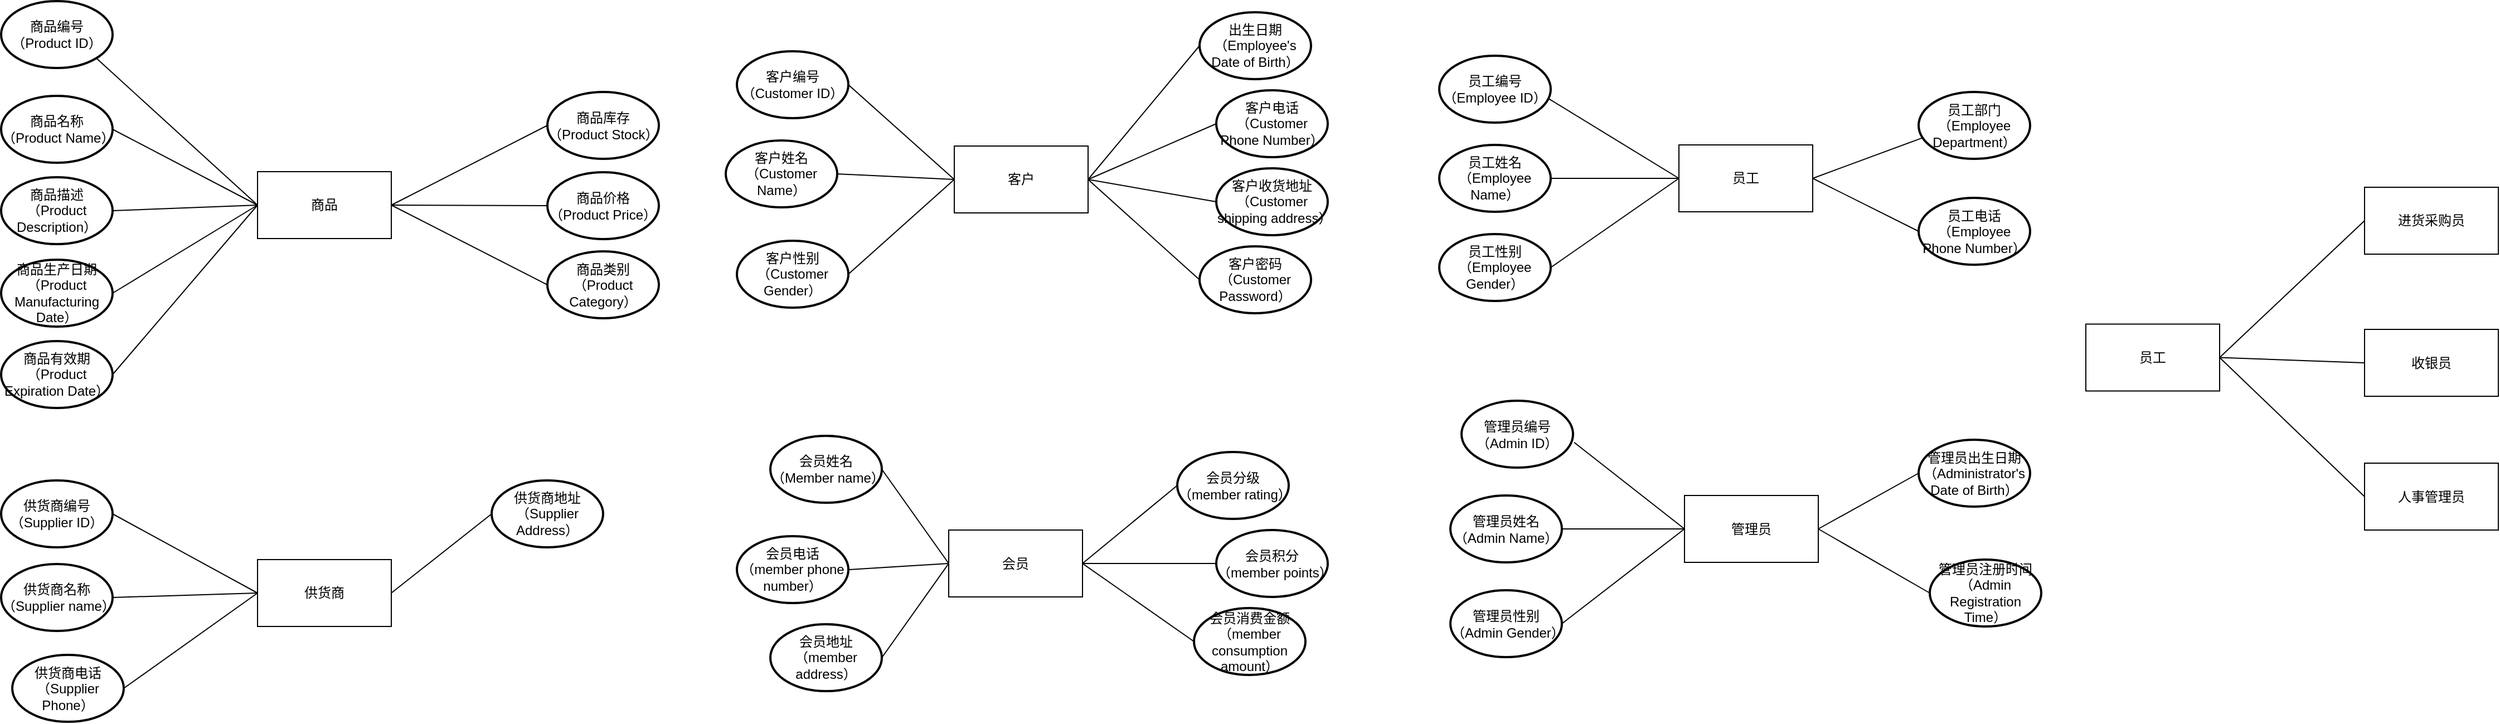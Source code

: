 <mxfile version="21.1.4" type="device" pages="7">
  <diagram name="实体和属性" id="x5JFP3sze8oYxgxADr5-">
    <mxGraphModel dx="2800" dy="623" grid="1" gridSize="10" guides="1" tooltips="1" connect="1" arrows="1" fold="1" page="1" pageScale="1" pageWidth="827" pageHeight="1169" math="0" shadow="0">
      <root>
        <mxCell id="0" />
        <mxCell id="1" parent="0" />
        <mxCell id="wFJm4Yfwh70KlaxQOH_C-11" value="员工" style="rounded=0;whiteSpace=wrap;html=1;" parent="1" vertex="1">
          <mxGeometry x="545" y="999" width="120" height="60" as="geometry" />
        </mxCell>
        <mxCell id="wFJm4Yfwh70KlaxQOH_C-12" value="员工姓名（Employee Name）" style="strokeWidth=2;html=1;shape=mxgraph.flowchart.start_1;whiteSpace=wrap;" parent="1" vertex="1">
          <mxGeometry x="330" y="999" width="100" height="60" as="geometry" />
        </mxCell>
        <mxCell id="wFJm4Yfwh70KlaxQOH_C-13" value="" style="endArrow=none;html=1;rounded=0;exitX=1;exitY=0.5;exitDx=0;exitDy=0;exitPerimeter=0;entryX=0;entryY=0.5;entryDx=0;entryDy=0;" parent="1" source="wFJm4Yfwh70KlaxQOH_C-12" target="wFJm4Yfwh70KlaxQOH_C-11" edge="1">
          <mxGeometry width="50" height="50" relative="1" as="geometry">
            <mxPoint x="425" y="949" as="sourcePoint" />
            <mxPoint x="1005" y="1019" as="targetPoint" />
          </mxGeometry>
        </mxCell>
        <mxCell id="wFJm4Yfwh70KlaxQOH_C-14" value="员工性别（Employee Gender）" style="strokeWidth=2;html=1;shape=mxgraph.flowchart.start_1;whiteSpace=wrap;" parent="1" vertex="1">
          <mxGeometry x="330" y="1079" width="100" height="60" as="geometry" />
        </mxCell>
        <mxCell id="wFJm4Yfwh70KlaxQOH_C-15" value="" style="endArrow=none;html=1;rounded=0;exitX=1;exitY=0.5;exitDx=0;exitDy=0;exitPerimeter=0;" parent="1" source="wFJm4Yfwh70KlaxQOH_C-14" edge="1">
          <mxGeometry width="50" height="50" relative="1" as="geometry">
            <mxPoint x="505" y="1109" as="sourcePoint" />
            <mxPoint x="545" y="1029.0" as="targetPoint" />
          </mxGeometry>
        </mxCell>
        <mxCell id="wFJm4Yfwh70KlaxQOH_C-16" value="员工电话（Employee Phone Number）" style="strokeWidth=2;html=1;shape=mxgraph.flowchart.start_1;whiteSpace=wrap;" parent="1" vertex="1">
          <mxGeometry x="760" y="1046.5" width="100" height="60" as="geometry" />
        </mxCell>
        <mxCell id="wFJm4Yfwh70KlaxQOH_C-17" value="" style="endArrow=none;html=1;rounded=0;exitX=0;exitY=0.5;exitDx=0;exitDy=0;exitPerimeter=0;entryX=1;entryY=0.5;entryDx=0;entryDy=0;" parent="1" source="wFJm4Yfwh70KlaxQOH_C-16" target="wFJm4Yfwh70KlaxQOH_C-11" edge="1">
          <mxGeometry width="50" height="50" relative="1" as="geometry">
            <mxPoint x="1155" y="1339" as="sourcePoint" />
            <mxPoint x="1205" y="1289" as="targetPoint" />
          </mxGeometry>
        </mxCell>
        <mxCell id="wFJm4Yfwh70KlaxQOH_C-20" value="员工部门（Employee Department）" style="strokeWidth=2;html=1;shape=mxgraph.flowchart.start_1;whiteSpace=wrap;direction=east;" parent="1" vertex="1">
          <mxGeometry x="760" y="951.5" width="100" height="60" as="geometry" />
        </mxCell>
        <mxCell id="wFJm4Yfwh70KlaxQOH_C-21" value="" style="endArrow=none;html=1;rounded=0;exitX=0.044;exitY=0.68;exitDx=0;exitDy=0;exitPerimeter=0;entryX=1;entryY=0.5;entryDx=0;entryDy=0;" parent="1" source="wFJm4Yfwh70KlaxQOH_C-20" target="wFJm4Yfwh70KlaxQOH_C-11" edge="1">
          <mxGeometry width="50" height="50" relative="1" as="geometry">
            <mxPoint x="1405" y="1299" as="sourcePoint" />
            <mxPoint x="1455" y="1249" as="targetPoint" />
          </mxGeometry>
        </mxCell>
        <mxCell id="wFJm4Yfwh70KlaxQOH_C-22" value="客户" style="rounded=0;whiteSpace=wrap;html=1;" parent="1" vertex="1">
          <mxGeometry x="-105" y="1000" width="120" height="60" as="geometry" />
        </mxCell>
        <mxCell id="wFJm4Yfwh70KlaxQOH_C-23" value="客户姓名（Customer Name）" style="strokeWidth=2;html=1;shape=mxgraph.flowchart.start_1;whiteSpace=wrap;" parent="1" vertex="1">
          <mxGeometry x="-310" y="995" width="100" height="60" as="geometry" />
        </mxCell>
        <mxCell id="wFJm4Yfwh70KlaxQOH_C-24" value="" style="endArrow=none;html=1;rounded=0;exitX=1;exitY=0.5;exitDx=0;exitDy=0;exitPerimeter=0;entryX=0;entryY=0.5;entryDx=0;entryDy=0;" parent="1" source="wFJm4Yfwh70KlaxQOH_C-23" target="wFJm4Yfwh70KlaxQOH_C-22" edge="1">
          <mxGeometry width="50" height="50" relative="1" as="geometry">
            <mxPoint x="599" y="1176" as="sourcePoint" />
            <mxPoint x="649" y="1126" as="targetPoint" />
          </mxGeometry>
        </mxCell>
        <mxCell id="wFJm4Yfwh70KlaxQOH_C-25" value="客户性别（Customer Gender）" style="strokeWidth=2;html=1;shape=mxgraph.flowchart.start_1;whiteSpace=wrap;" parent="1" vertex="1">
          <mxGeometry x="-300" y="1085" width="100" height="60" as="geometry" />
        </mxCell>
        <mxCell id="wFJm4Yfwh70KlaxQOH_C-26" value="" style="endArrow=none;html=1;rounded=0;exitX=1;exitY=0.5;exitDx=0;exitDy=0;exitPerimeter=0;entryX=0;entryY=0.5;entryDx=0;entryDy=0;" parent="1" source="wFJm4Yfwh70KlaxQOH_C-25" target="wFJm4Yfwh70KlaxQOH_C-22" edge="1">
          <mxGeometry width="50" height="50" relative="1" as="geometry">
            <mxPoint x="149" y="1216" as="sourcePoint" />
            <mxPoint x="189" y="1136" as="targetPoint" />
          </mxGeometry>
        </mxCell>
        <mxCell id="wFJm4Yfwh70KlaxQOH_C-27" value="&lt;p class=&quot;MsoNormal&quot;&gt;客户电话（Customer Phone Number）&lt;br&gt;&lt;/p&gt;" style="strokeWidth=2;html=1;shape=mxgraph.flowchart.start_1;whiteSpace=wrap;" parent="1" vertex="1">
          <mxGeometry x="130" y="950" width="100" height="60" as="geometry" />
        </mxCell>
        <mxCell id="wFJm4Yfwh70KlaxQOH_C-28" value="" style="endArrow=none;html=1;rounded=0;exitX=0;exitY=0.5;exitDx=0;exitDy=0;exitPerimeter=0;entryX=1;entryY=0.5;entryDx=0;entryDy=0;" parent="1" source="wFJm4Yfwh70KlaxQOH_C-27" target="wFJm4Yfwh70KlaxQOH_C-22" edge="1">
          <mxGeometry width="50" height="50" relative="1" as="geometry">
            <mxPoint x="799" y="1446" as="sourcePoint" />
            <mxPoint x="849" y="1396" as="targetPoint" />
          </mxGeometry>
        </mxCell>
        <mxCell id="wFJm4Yfwh70KlaxQOH_C-29" value="出生日期&lt;br&gt;（Employee&#39;s Date of Birth）" style="strokeWidth=2;html=1;shape=mxgraph.flowchart.start_1;whiteSpace=wrap;" parent="1" vertex="1">
          <mxGeometry x="115" y="880" width="100" height="60" as="geometry" />
        </mxCell>
        <mxCell id="wFJm4Yfwh70KlaxQOH_C-30" value="" style="endArrow=none;html=1;rounded=0;entryX=1;entryY=0.5;entryDx=0;entryDy=0;exitX=0;exitY=0.5;exitDx=0;exitDy=0;exitPerimeter=0;" parent="1" source="wFJm4Yfwh70KlaxQOH_C-29" target="wFJm4Yfwh70KlaxQOH_C-22" edge="1">
          <mxGeometry width="50" height="50" relative="1" as="geometry">
            <mxPoint x="449" y="1126" as="sourcePoint" />
            <mxPoint x="848" y="1316" as="targetPoint" />
          </mxGeometry>
        </mxCell>
        <mxCell id="wFJm4Yfwh70KlaxQOH_C-33" value="&lt;p class=&quot;MsoNormal&quot;&gt;客户收货地址&lt;br&gt;（Customer shipping address）&lt;/p&gt;" style="strokeWidth=2;html=1;shape=mxgraph.flowchart.start_1;whiteSpace=wrap;" parent="1" vertex="1">
          <mxGeometry x="130" y="1020" width="100" height="60" as="geometry" />
        </mxCell>
        <mxCell id="wFJm4Yfwh70KlaxQOH_C-34" value="" style="endArrow=none;html=1;rounded=0;exitX=0;exitY=0.5;exitDx=0;exitDy=0;exitPerimeter=0;entryX=1;entryY=0.5;entryDx=0;entryDy=0;" parent="1" source="wFJm4Yfwh70KlaxQOH_C-33" target="wFJm4Yfwh70KlaxQOH_C-22" edge="1">
          <mxGeometry width="50" height="50" relative="1" as="geometry">
            <mxPoint x="-265" y="856" as="sourcePoint" />
            <mxPoint x="45" y="896" as="targetPoint" />
          </mxGeometry>
        </mxCell>
        <mxCell id="wFJm4Yfwh70KlaxQOH_C-35" value="&lt;p class=&quot;MsoNormal&quot;&gt;客户密码（Customer Password）&lt;/p&gt;" style="strokeWidth=2;html=1;shape=mxgraph.flowchart.start_1;whiteSpace=wrap;" parent="1" vertex="1">
          <mxGeometry x="115" y="1090" width="100" height="60" as="geometry" />
        </mxCell>
        <mxCell id="wFJm4Yfwh70KlaxQOH_C-36" value="" style="endArrow=none;html=1;rounded=0;entryX=0;entryY=0.5;entryDx=0;entryDy=0;entryPerimeter=0;exitX=1;exitY=0.5;exitDx=0;exitDy=0;" parent="1" source="wFJm4Yfwh70KlaxQOH_C-22" target="wFJm4Yfwh70KlaxQOH_C-35" edge="1">
          <mxGeometry width="50" height="50" relative="1" as="geometry">
            <mxPoint x="-265" y="826" as="sourcePoint" />
            <mxPoint x="-215" y="776" as="targetPoint" />
          </mxGeometry>
        </mxCell>
        <mxCell id="wFJm4Yfwh70KlaxQOH_C-41" value="商品" style="rounded=0;whiteSpace=wrap;html=1;" parent="1" vertex="1">
          <mxGeometry x="-730" y="1023" width="120" height="60" as="geometry" />
        </mxCell>
        <mxCell id="wFJm4Yfwh70KlaxQOH_C-42" value="商品名称（Product Name）" style="strokeWidth=2;html=1;shape=mxgraph.flowchart.start_1;whiteSpace=wrap;" parent="1" vertex="1">
          <mxGeometry x="-960" y="955" width="100" height="60" as="geometry" />
        </mxCell>
        <mxCell id="wFJm4Yfwh70KlaxQOH_C-43" value="" style="endArrow=none;html=1;rounded=0;exitX=1;exitY=0.5;exitDx=0;exitDy=0;exitPerimeter=0;entryX=0;entryY=0.5;entryDx=0;entryDy=0;" parent="1" source="wFJm4Yfwh70KlaxQOH_C-42" target="wFJm4Yfwh70KlaxQOH_C-41" edge="1">
          <mxGeometry width="50" height="50" relative="1" as="geometry">
            <mxPoint x="-380" y="1118" as="sourcePoint" />
            <mxPoint x="-750" y="1083.0" as="targetPoint" />
          </mxGeometry>
        </mxCell>
        <mxCell id="wFJm4Yfwh70KlaxQOH_C-44" value="商品描述（Product Description）" style="strokeWidth=2;html=1;shape=mxgraph.flowchart.start_1;whiteSpace=wrap;" parent="1" vertex="1">
          <mxGeometry x="-960" y="1028" width="100" height="60" as="geometry" />
        </mxCell>
        <mxCell id="wFJm4Yfwh70KlaxQOH_C-45" value="" style="endArrow=none;html=1;rounded=0;exitX=1;exitY=0.5;exitDx=0;exitDy=0;exitPerimeter=0;entryX=0;entryY=0.5;entryDx=0;entryDy=0;" parent="1" source="wFJm4Yfwh70KlaxQOH_C-44" target="wFJm4Yfwh70KlaxQOH_C-41" edge="1">
          <mxGeometry width="50" height="50" relative="1" as="geometry">
            <mxPoint x="-830" y="1158" as="sourcePoint" />
            <mxPoint x="-750" y="1083.0" as="targetPoint" />
          </mxGeometry>
        </mxCell>
        <mxCell id="wFJm4Yfwh70KlaxQOH_C-46" value="商品生产日期（Product Manufacturing Date）" style="strokeWidth=2;html=1;shape=mxgraph.flowchart.start_1;whiteSpace=wrap;" parent="1" vertex="1">
          <mxGeometry x="-960" y="1102" width="100" height="60" as="geometry" />
        </mxCell>
        <mxCell id="wFJm4Yfwh70KlaxQOH_C-47" value="" style="endArrow=none;html=1;rounded=0;exitX=1;exitY=0.5;exitDx=0;exitDy=0;exitPerimeter=0;entryX=0;entryY=0.5;entryDx=0;entryDy=0;" parent="1" source="wFJm4Yfwh70KlaxQOH_C-46" target="wFJm4Yfwh70KlaxQOH_C-41" edge="1">
          <mxGeometry width="50" height="50" relative="1" as="geometry">
            <mxPoint x="70" y="1348" as="sourcePoint" />
            <mxPoint x="-720" y="1058" as="targetPoint" />
          </mxGeometry>
        </mxCell>
        <mxCell id="wFJm4Yfwh70KlaxQOH_C-48" value="商品有效期（Product Expiration Date）" style="strokeWidth=2;html=1;shape=mxgraph.flowchart.start_1;whiteSpace=wrap;" parent="1" vertex="1">
          <mxGeometry x="-960" y="1175" width="100" height="60" as="geometry" />
        </mxCell>
        <mxCell id="wFJm4Yfwh70KlaxQOH_C-49" value="" style="endArrow=none;html=1;rounded=0;exitX=1;exitY=0.5;exitDx=0;exitDy=0;exitPerimeter=0;entryX=0;entryY=0.5;entryDx=0;entryDy=0;" parent="1" source="wFJm4Yfwh70KlaxQOH_C-48" target="wFJm4Yfwh70KlaxQOH_C-41" edge="1">
          <mxGeometry width="50" height="50" relative="1" as="geometry">
            <mxPoint x="90" y="1418" as="sourcePoint" />
            <mxPoint x="-750" y="1083.0" as="targetPoint" />
          </mxGeometry>
        </mxCell>
        <mxCell id="wFJm4Yfwh70KlaxQOH_C-50" value="商品价格（Product Price）" style="strokeWidth=2;html=1;shape=mxgraph.flowchart.start_1;whiteSpace=wrap;" parent="1" vertex="1">
          <mxGeometry x="-470" y="1023.5" width="100" height="60" as="geometry" />
        </mxCell>
        <mxCell id="wFJm4Yfwh70KlaxQOH_C-51" value="" style="endArrow=none;html=1;rounded=0;exitX=0;exitY=0.5;exitDx=0;exitDy=0;exitPerimeter=0;entryX=1;entryY=0.5;entryDx=0;entryDy=0;" parent="1" source="wFJm4Yfwh70KlaxQOH_C-50" target="wFJm4Yfwh70KlaxQOH_C-41" edge="1">
          <mxGeometry width="50" height="50" relative="1" as="geometry">
            <mxPoint x="-90" y="1338" as="sourcePoint" />
            <mxPoint x="-580" y="1028" as="targetPoint" />
          </mxGeometry>
        </mxCell>
        <mxCell id="wFJm4Yfwh70KlaxQOH_C-52" value="商品库存（Product Stock）" style="strokeWidth=2;html=1;shape=mxgraph.flowchart.start_1;whiteSpace=wrap;" parent="1" vertex="1">
          <mxGeometry x="-470" y="951.5" width="100" height="60" as="geometry" />
        </mxCell>
        <mxCell id="wFJm4Yfwh70KlaxQOH_C-53" value="" style="endArrow=none;html=1;rounded=0;entryX=1;entryY=0.5;entryDx=0;entryDy=0;exitX=0;exitY=0.5;exitDx=0;exitDy=0;exitPerimeter=0;" parent="1" source="wFJm4Yfwh70KlaxQOH_C-52" target="wFJm4Yfwh70KlaxQOH_C-41" edge="1">
          <mxGeometry width="50" height="50" relative="1" as="geometry">
            <mxPoint x="-440" y="1018" as="sourcePoint" />
            <mxPoint x="-580" y="1028" as="targetPoint" />
          </mxGeometry>
        </mxCell>
        <mxCell id="wFJm4Yfwh70KlaxQOH_C-56" value="商品类别（Product Category）" style="strokeWidth=2;html=1;shape=mxgraph.flowchart.start_1;whiteSpace=wrap;" parent="1" vertex="1">
          <mxGeometry x="-470" y="1094.5" width="100" height="60" as="geometry" />
        </mxCell>
        <mxCell id="wFJm4Yfwh70KlaxQOH_C-57" value="" style="endArrow=none;html=1;rounded=0;entryX=1;entryY=0.5;entryDx=0;entryDy=0;exitX=0;exitY=0.5;exitDx=0;exitDy=0;exitPerimeter=0;" parent="1" source="wFJm4Yfwh70KlaxQOH_C-56" target="wFJm4Yfwh70KlaxQOH_C-41" edge="1">
          <mxGeometry width="50" height="50" relative="1" as="geometry">
            <mxPoint x="-420" y="1108" as="sourcePoint" />
            <mxPoint x="-560" y="1118" as="targetPoint" />
          </mxGeometry>
        </mxCell>
        <mxCell id="USZmH6BT7ZHMFKHRiTl6-1" value="管理员" style="rounded=0;whiteSpace=wrap;html=1;" parent="1" vertex="1">
          <mxGeometry x="550" y="1313.5" width="120" height="60" as="geometry" />
        </mxCell>
        <mxCell id="USZmH6BT7ZHMFKHRiTl6-2" value="管理员姓名（Admin Name）" style="strokeWidth=2;html=1;shape=mxgraph.flowchart.start_1;whiteSpace=wrap;" parent="1" vertex="1">
          <mxGeometry x="340" y="1313.5" width="100" height="60" as="geometry" />
        </mxCell>
        <mxCell id="USZmH6BT7ZHMFKHRiTl6-3" value="" style="endArrow=none;html=1;rounded=0;exitX=1;exitY=0.5;exitDx=0;exitDy=0;exitPerimeter=0;entryX=0;entryY=0.5;entryDx=0;entryDy=0;" parent="1" source="USZmH6BT7ZHMFKHRiTl6-2" target="USZmH6BT7ZHMFKHRiTl6-1" edge="1">
          <mxGeometry width="50" height="50" relative="1" as="geometry">
            <mxPoint x="430" y="1263.5" as="sourcePoint" />
            <mxPoint x="1010" y="1333.5" as="targetPoint" />
          </mxGeometry>
        </mxCell>
        <mxCell id="USZmH6BT7ZHMFKHRiTl6-4" value="管理员性别（Admin Gender）" style="strokeWidth=2;html=1;shape=mxgraph.flowchart.start_1;whiteSpace=wrap;" parent="1" vertex="1">
          <mxGeometry x="340" y="1398.5" width="100" height="60" as="geometry" />
        </mxCell>
        <mxCell id="USZmH6BT7ZHMFKHRiTl6-5" value="" style="endArrow=none;html=1;rounded=0;exitX=1;exitY=0.5;exitDx=0;exitDy=0;exitPerimeter=0;" parent="1" source="USZmH6BT7ZHMFKHRiTl6-4" edge="1">
          <mxGeometry width="50" height="50" relative="1" as="geometry">
            <mxPoint x="510" y="1423.5" as="sourcePoint" />
            <mxPoint x="550" y="1343.5" as="targetPoint" />
          </mxGeometry>
        </mxCell>
        <mxCell id="USZmH6BT7ZHMFKHRiTl6-6" value="管理员注册时间（Admin Registration Time）" style="strokeWidth=2;html=1;shape=mxgraph.flowchart.start_1;whiteSpace=wrap;" parent="1" vertex="1">
          <mxGeometry x="770" y="1371" width="100" height="60" as="geometry" />
        </mxCell>
        <mxCell id="USZmH6BT7ZHMFKHRiTl6-7" value="" style="endArrow=none;html=1;rounded=0;exitX=0;exitY=0.5;exitDx=0;exitDy=0;exitPerimeter=0;entryX=1;entryY=0.5;entryDx=0;entryDy=0;" parent="1" source="USZmH6BT7ZHMFKHRiTl6-6" target="USZmH6BT7ZHMFKHRiTl6-1" edge="1">
          <mxGeometry width="50" height="50" relative="1" as="geometry">
            <mxPoint x="1160" y="1653.5" as="sourcePoint" />
            <mxPoint x="1210" y="1603.5" as="targetPoint" />
          </mxGeometry>
        </mxCell>
        <mxCell id="USZmH6BT7ZHMFKHRiTl6-8" value="管理员出生日期（Administrator&#39;s Date of Birth）" style="strokeWidth=2;html=1;shape=mxgraph.flowchart.start_1;whiteSpace=wrap;" parent="1" vertex="1">
          <mxGeometry x="760" y="1263.5" width="100" height="60" as="geometry" />
        </mxCell>
        <mxCell id="USZmH6BT7ZHMFKHRiTl6-9" value="" style="endArrow=none;html=1;rounded=0;entryX=1;entryY=0.5;entryDx=0;entryDy=0;exitX=0;exitY=0.5;exitDx=0;exitDy=0;exitPerimeter=0;" parent="1" source="USZmH6BT7ZHMFKHRiTl6-8" target="USZmH6BT7ZHMFKHRiTl6-1" edge="1">
          <mxGeometry width="50" height="50" relative="1" as="geometry">
            <mxPoint x="810" y="1333.5" as="sourcePoint" />
            <mxPoint x="1209" y="1523.5" as="targetPoint" />
          </mxGeometry>
        </mxCell>
        <mxCell id="USZmH6BT7ZHMFKHRiTl6-13" value="商品编号（Product ID）" style="strokeWidth=2;html=1;shape=mxgraph.flowchart.start_1;whiteSpace=wrap;" parent="1" vertex="1">
          <mxGeometry x="-960" y="870" width="100" height="60" as="geometry" />
        </mxCell>
        <mxCell id="USZmH6BT7ZHMFKHRiTl6-14" value="" style="endArrow=none;html=1;rounded=0;entryX=0.855;entryY=0.855;entryDx=0;entryDy=0;entryPerimeter=0;exitX=0;exitY=0.5;exitDx=0;exitDy=0;" parent="1" source="wFJm4Yfwh70KlaxQOH_C-41" target="USZmH6BT7ZHMFKHRiTl6-13" edge="1">
          <mxGeometry width="50" height="50" relative="1" as="geometry">
            <mxPoint x="-750" y="1083.0" as="sourcePoint" />
            <mxPoint x="-540" y="948" as="targetPoint" />
          </mxGeometry>
        </mxCell>
        <mxCell id="USZmH6BT7ZHMFKHRiTl6-17" value="员工编号（Employee ID）" style="strokeWidth=2;html=1;shape=mxgraph.flowchart.start_1;whiteSpace=wrap;" parent="1" vertex="1">
          <mxGeometry x="330" y="919" width="100" height="60" as="geometry" />
        </mxCell>
        <mxCell id="USZmH6BT7ZHMFKHRiTl6-18" value="" style="endArrow=none;html=1;rounded=0;entryX=0;entryY=0.5;entryDx=0;entryDy=0;exitX=0.982;exitY=0.643;exitDx=0;exitDy=0;exitPerimeter=0;" parent="1" source="USZmH6BT7ZHMFKHRiTl6-17" target="wFJm4Yfwh70KlaxQOH_C-11" edge="1">
          <mxGeometry width="50" height="50" relative="1" as="geometry">
            <mxPoint x="480" y="984" as="sourcePoint" />
            <mxPoint x="530" y="934" as="targetPoint" />
          </mxGeometry>
        </mxCell>
        <mxCell id="USZmH6BT7ZHMFKHRiTl6-19" value="客户编号（Customer ID）" style="strokeWidth=2;html=1;shape=mxgraph.flowchart.start_1;whiteSpace=wrap;" parent="1" vertex="1">
          <mxGeometry x="-300" y="915" width="100" height="60" as="geometry" />
        </mxCell>
        <mxCell id="USZmH6BT7ZHMFKHRiTl6-20" value="" style="endArrow=none;html=1;rounded=0;entryX=0;entryY=0.5;entryDx=0;entryDy=0;exitX=1;exitY=0.5;exitDx=0;exitDy=0;exitPerimeter=0;" parent="1" source="USZmH6BT7ZHMFKHRiTl6-19" target="wFJm4Yfwh70KlaxQOH_C-22" edge="1">
          <mxGeometry width="50" height="50" relative="1" as="geometry">
            <mxPoint x="-210" y="1000" as="sourcePoint" />
            <mxPoint x="-160" y="950" as="targetPoint" />
          </mxGeometry>
        </mxCell>
        <mxCell id="USZmH6BT7ZHMFKHRiTl6-21" value="管理员编号（Admin ID）" style="strokeWidth=2;html=1;shape=mxgraph.flowchart.start_1;whiteSpace=wrap;" parent="1" vertex="1">
          <mxGeometry x="350" y="1228.5" width="100" height="60" as="geometry" />
        </mxCell>
        <mxCell id="USZmH6BT7ZHMFKHRiTl6-22" value="" style="endArrow=none;html=1;rounded=0;exitX=0;exitY=0.5;exitDx=0;exitDy=0;entryX=1.01;entryY=0.623;entryDx=0;entryDy=0;entryPerimeter=0;" parent="1" source="USZmH6BT7ZHMFKHRiTl6-1" target="USZmH6BT7ZHMFKHRiTl6-21" edge="1">
          <mxGeometry width="50" height="50" relative="1" as="geometry">
            <mxPoint x="480" y="1303.5" as="sourcePoint" />
            <mxPoint x="530" y="1253.5" as="targetPoint" />
          </mxGeometry>
        </mxCell>
        <mxCell id="TEiZhIPAgIeG6vo7ZJ60-1" value="进货采购员" style="rounded=0;whiteSpace=wrap;html=1;" parent="1" vertex="1">
          <mxGeometry x="1160" y="1037" width="120" height="60" as="geometry" />
        </mxCell>
        <mxCell id="TEiZhIPAgIeG6vo7ZJ60-2" value="收银员" style="rounded=0;whiteSpace=wrap;html=1;" parent="1" vertex="1">
          <mxGeometry x="1160" y="1164.5" width="120" height="60" as="geometry" />
        </mxCell>
        <mxCell id="TEiZhIPAgIeG6vo7ZJ60-3" value="人事管理员" style="rounded=0;whiteSpace=wrap;html=1;" parent="1" vertex="1">
          <mxGeometry x="1160" y="1284.5" width="120" height="60" as="geometry" />
        </mxCell>
        <mxCell id="l69VsN3Z_dDSq6r04Y8k-1" value="会员" style="rounded=0;whiteSpace=wrap;html=1;" parent="1" vertex="1">
          <mxGeometry x="-110" y="1344.5" width="120" height="60" as="geometry" />
        </mxCell>
        <mxCell id="l69VsN3Z_dDSq6r04Y8k-3" value="会员姓名（Member name）" style="strokeWidth=2;html=1;shape=mxgraph.flowchart.start_1;whiteSpace=wrap;" parent="1" vertex="1">
          <mxGeometry x="-270" y="1260" width="100" height="60" as="geometry" />
        </mxCell>
        <mxCell id="l69VsN3Z_dDSq6r04Y8k-4" value="会员电话（member phone number）" style="strokeWidth=2;html=1;shape=mxgraph.flowchart.start_1;whiteSpace=wrap;" parent="1" vertex="1">
          <mxGeometry x="-300" y="1350" width="100" height="60" as="geometry" />
        </mxCell>
        <mxCell id="l69VsN3Z_dDSq6r04Y8k-5" value="会员地址（member address）" style="strokeWidth=2;html=1;shape=mxgraph.flowchart.start_1;whiteSpace=wrap;" parent="1" vertex="1">
          <mxGeometry x="-270" y="1429" width="100" height="60" as="geometry" />
        </mxCell>
        <mxCell id="l69VsN3Z_dDSq6r04Y8k-6" value="会员分级（member rating）" style="strokeWidth=2;html=1;shape=mxgraph.flowchart.start_1;whiteSpace=wrap;" parent="1" vertex="1">
          <mxGeometry x="95" y="1274.5" width="100" height="60" as="geometry" />
        </mxCell>
        <mxCell id="l69VsN3Z_dDSq6r04Y8k-7" value="会员积分（member points）" style="strokeWidth=2;html=1;shape=mxgraph.flowchart.start_1;whiteSpace=wrap;" parent="1" vertex="1">
          <mxGeometry x="130" y="1344.5" width="100" height="60" as="geometry" />
        </mxCell>
        <mxCell id="l69VsN3Z_dDSq6r04Y8k-8" value="会员消费金额（member consumption amount）" style="strokeWidth=2;html=1;shape=mxgraph.flowchart.start_1;whiteSpace=wrap;" parent="1" vertex="1">
          <mxGeometry x="110" y="1414.5" width="100" height="60" as="geometry" />
        </mxCell>
        <mxCell id="l69VsN3Z_dDSq6r04Y8k-9" value="" style="endArrow=none;html=1;rounded=0;entryX=0;entryY=0.5;entryDx=0;entryDy=0;exitX=1;exitY=0.5;exitDx=0;exitDy=0;exitPerimeter=0;" parent="1" source="l69VsN3Z_dDSq6r04Y8k-3" target="l69VsN3Z_dDSq6r04Y8k-1" edge="1">
          <mxGeometry width="50" height="50" relative="1" as="geometry">
            <mxPoint x="-180" y="1344.5" as="sourcePoint" />
            <mxPoint x="-130" y="1294.5" as="targetPoint" />
          </mxGeometry>
        </mxCell>
        <mxCell id="l69VsN3Z_dDSq6r04Y8k-10" value="" style="endArrow=none;html=1;rounded=0;entryX=0;entryY=0.5;entryDx=0;entryDy=0;exitX=1;exitY=0.5;exitDx=0;exitDy=0;exitPerimeter=0;" parent="1" source="l69VsN3Z_dDSq6r04Y8k-4" target="l69VsN3Z_dDSq6r04Y8k-1" edge="1">
          <mxGeometry width="50" height="50" relative="1" as="geometry">
            <mxPoint x="-180" y="1444.5" as="sourcePoint" />
            <mxPoint x="-130" y="1394.5" as="targetPoint" />
          </mxGeometry>
        </mxCell>
        <mxCell id="l69VsN3Z_dDSq6r04Y8k-11" value="" style="endArrow=none;html=1;rounded=0;entryX=0;entryY=0.5;entryDx=0;entryDy=0;exitX=1;exitY=0.5;exitDx=0;exitDy=0;exitPerimeter=0;" parent="1" source="l69VsN3Z_dDSq6r04Y8k-5" target="l69VsN3Z_dDSq6r04Y8k-1" edge="1">
          <mxGeometry width="50" height="50" relative="1" as="geometry">
            <mxPoint x="-190" y="1494.5" as="sourcePoint" />
            <mxPoint x="-140" y="1444.5" as="targetPoint" />
          </mxGeometry>
        </mxCell>
        <mxCell id="l69VsN3Z_dDSq6r04Y8k-12" value="" style="endArrow=none;html=1;rounded=0;entryX=0;entryY=0.5;entryDx=0;entryDy=0;entryPerimeter=0;exitX=1;exitY=0.5;exitDx=0;exitDy=0;" parent="1" source="l69VsN3Z_dDSq6r04Y8k-1" target="l69VsN3Z_dDSq6r04Y8k-6" edge="1">
          <mxGeometry width="50" height="50" relative="1" as="geometry">
            <mxPoint x="40" y="1374.5" as="sourcePoint" />
            <mxPoint x="90" y="1324.5" as="targetPoint" />
          </mxGeometry>
        </mxCell>
        <mxCell id="l69VsN3Z_dDSq6r04Y8k-13" value="" style="endArrow=none;html=1;rounded=0;entryX=0;entryY=0.5;entryDx=0;entryDy=0;entryPerimeter=0;exitX=1;exitY=0.5;exitDx=0;exitDy=0;" parent="1" source="l69VsN3Z_dDSq6r04Y8k-1" target="l69VsN3Z_dDSq6r04Y8k-7" edge="1">
          <mxGeometry width="50" height="50" relative="1" as="geometry">
            <mxPoint y="1444.5" as="sourcePoint" />
            <mxPoint x="50" y="1394.5" as="targetPoint" />
          </mxGeometry>
        </mxCell>
        <mxCell id="l69VsN3Z_dDSq6r04Y8k-14" value="" style="endArrow=none;html=1;rounded=0;entryX=0;entryY=0.5;entryDx=0;entryDy=0;entryPerimeter=0;exitX=1;exitY=0.5;exitDx=0;exitDy=0;" parent="1" source="l69VsN3Z_dDSq6r04Y8k-1" target="l69VsN3Z_dDSq6r04Y8k-8" edge="1">
          <mxGeometry width="50" height="50" relative="1" as="geometry">
            <mxPoint x="-20" y="1504.5" as="sourcePoint" />
            <mxPoint x="30" y="1454.5" as="targetPoint" />
          </mxGeometry>
        </mxCell>
        <mxCell id="l69VsN3Z_dDSq6r04Y8k-17" value="员工" style="rounded=0;whiteSpace=wrap;html=1;" parent="1" vertex="1">
          <mxGeometry x="910" y="1159.75" width="120" height="60" as="geometry" />
        </mxCell>
        <mxCell id="l69VsN3Z_dDSq6r04Y8k-18" value="" style="endArrow=none;html=1;rounded=0;entryX=0;entryY=0.5;entryDx=0;entryDy=0;exitX=1;exitY=0.5;exitDx=0;exitDy=0;" parent="1" source="l69VsN3Z_dDSq6r04Y8k-17" target="TEiZhIPAgIeG6vo7ZJ60-1" edge="1">
          <mxGeometry width="50" height="50" relative="1" as="geometry">
            <mxPoint x="1100" y="1200.75" as="sourcePoint" />
            <mxPoint x="1150" y="1150.75" as="targetPoint" />
          </mxGeometry>
        </mxCell>
        <mxCell id="l69VsN3Z_dDSq6r04Y8k-19" value="" style="endArrow=none;html=1;rounded=0;entryX=0;entryY=0.5;entryDx=0;entryDy=0;exitX=1;exitY=0.5;exitDx=0;exitDy=0;" parent="1" source="l69VsN3Z_dDSq6r04Y8k-17" target="TEiZhIPAgIeG6vo7ZJ60-2" edge="1">
          <mxGeometry width="50" height="50" relative="1" as="geometry">
            <mxPoint x="990" y="1310.75" as="sourcePoint" />
            <mxPoint x="1040" y="1260.75" as="targetPoint" />
          </mxGeometry>
        </mxCell>
        <mxCell id="l69VsN3Z_dDSq6r04Y8k-20" value="" style="endArrow=none;html=1;rounded=0;entryX=0;entryY=0.5;entryDx=0;entryDy=0;exitX=1;exitY=0.5;exitDx=0;exitDy=0;" parent="1" source="l69VsN3Z_dDSq6r04Y8k-17" target="TEiZhIPAgIeG6vo7ZJ60-3" edge="1">
          <mxGeometry width="50" height="50" relative="1" as="geometry">
            <mxPoint x="960" y="1340.75" as="sourcePoint" />
            <mxPoint x="1010" y="1290.75" as="targetPoint" />
          </mxGeometry>
        </mxCell>
        <mxCell id="SVeG_sY4kUuIY_UsVV3y-1" value="供货商" style="rounded=0;whiteSpace=wrap;html=1;" parent="1" vertex="1">
          <mxGeometry x="-730" y="1371" width="120" height="60" as="geometry" />
        </mxCell>
        <mxCell id="SVeG_sY4kUuIY_UsVV3y-3" value="供货商编号（Supplier ID）" style="strokeWidth=2;html=1;shape=mxgraph.flowchart.start_1;whiteSpace=wrap;" parent="1" vertex="1">
          <mxGeometry x="-960" y="1300" width="100" height="60" as="geometry" />
        </mxCell>
        <mxCell id="SVeG_sY4kUuIY_UsVV3y-4" value="" style="endArrow=none;html=1;rounded=0;entryX=0;entryY=0.5;entryDx=0;entryDy=0;exitX=1;exitY=0.5;exitDx=0;exitDy=0;exitPerimeter=0;" parent="1" source="SVeG_sY4kUuIY_UsVV3y-3" target="SVeG_sY4kUuIY_UsVV3y-1" edge="1">
          <mxGeometry width="50" height="50" relative="1" as="geometry">
            <mxPoint x="-800" y="1430" as="sourcePoint" />
            <mxPoint x="-750" y="1380" as="targetPoint" />
          </mxGeometry>
        </mxCell>
        <mxCell id="SVeG_sY4kUuIY_UsVV3y-6" value="供货商名称（Supplier name）" style="strokeWidth=2;html=1;shape=mxgraph.flowchart.start_1;whiteSpace=wrap;" parent="1" vertex="1">
          <mxGeometry x="-960" y="1375" width="100" height="60" as="geometry" />
        </mxCell>
        <mxCell id="SVeG_sY4kUuIY_UsVV3y-7" value="供货商电话（Supplier Phone）" style="strokeWidth=2;html=1;shape=mxgraph.flowchart.start_1;whiteSpace=wrap;" parent="1" vertex="1">
          <mxGeometry x="-950" y="1456.5" width="100" height="60" as="geometry" />
        </mxCell>
        <mxCell id="SVeG_sY4kUuIY_UsVV3y-8" value="" style="endArrow=none;html=1;rounded=0;entryX=0;entryY=0.5;entryDx=0;entryDy=0;exitX=1;exitY=0.5;exitDx=0;exitDy=0;exitPerimeter=0;" parent="1" source="SVeG_sY4kUuIY_UsVV3y-6" target="SVeG_sY4kUuIY_UsVV3y-1" edge="1">
          <mxGeometry width="50" height="50" relative="1" as="geometry">
            <mxPoint x="-850" y="1363.5" as="sourcePoint" />
            <mxPoint x="-720" y="1411" as="targetPoint" />
          </mxGeometry>
        </mxCell>
        <mxCell id="SVeG_sY4kUuIY_UsVV3y-9" value="" style="endArrow=none;html=1;rounded=0;entryX=0;entryY=0.5;entryDx=0;entryDy=0;exitX=1;exitY=0.5;exitDx=0;exitDy=0;exitPerimeter=0;" parent="1" source="SVeG_sY4kUuIY_UsVV3y-7" target="SVeG_sY4kUuIY_UsVV3y-1" edge="1">
          <mxGeometry width="50" height="50" relative="1" as="geometry">
            <mxPoint x="-770" y="1490" as="sourcePoint" />
            <mxPoint x="-720" y="1440" as="targetPoint" />
          </mxGeometry>
        </mxCell>
        <mxCell id="SVeG_sY4kUuIY_UsVV3y-11" value="供货商地址（Supplier Address）" style="strokeWidth=2;html=1;shape=mxgraph.flowchart.start_1;whiteSpace=wrap;" parent="1" vertex="1">
          <mxGeometry x="-520" y="1300" width="100" height="60" as="geometry" />
        </mxCell>
        <mxCell id="SVeG_sY4kUuIY_UsVV3y-12" value="" style="endArrow=none;html=1;rounded=0;entryX=0;entryY=0.5;entryDx=0;entryDy=0;entryPerimeter=0;exitX=1;exitY=0.5;exitDx=0;exitDy=0;" parent="1" source="SVeG_sY4kUuIY_UsVV3y-1" target="SVeG_sY4kUuIY_UsVV3y-11" edge="1">
          <mxGeometry width="50" height="50" relative="1" as="geometry">
            <mxPoint x="-480" y="1470" as="sourcePoint" />
            <mxPoint x="-430" y="1420" as="targetPoint" />
          </mxGeometry>
        </mxCell>
      </root>
    </mxGraphModel>
  </diagram>
  <diagram id="hKNL_NlE91nNNA-Mb00h" name="总图">
    <mxGraphModel dx="3387" dy="887" grid="1" gridSize="10" guides="1" tooltips="1" connect="1" arrows="1" fold="1" page="1" pageScale="1" pageWidth="827" pageHeight="1169" math="0" shadow="0">
      <root>
        <mxCell id="0" />
        <mxCell id="1" parent="0" />
        <mxCell id="hB4Mr7FxlWDiOh10cgvc-1" value="进货采购员" style="rounded=0;whiteSpace=wrap;html=1;" vertex="1" parent="1">
          <mxGeometry x="-140" y="1140" width="120" height="60" as="geometry" />
        </mxCell>
        <mxCell id="hB4Mr7FxlWDiOh10cgvc-2" value="收银员" style="rounded=0;whiteSpace=wrap;html=1;" vertex="1" parent="1">
          <mxGeometry x="-140" y="1290" width="120" height="60" as="geometry" />
        </mxCell>
        <mxCell id="hB4Mr7FxlWDiOh10cgvc-3" value="人事管理员" style="rounded=0;whiteSpace=wrap;html=1;" vertex="1" parent="1">
          <mxGeometry x="-600" y="1210" width="120" height="60" as="geometry" />
        </mxCell>
        <mxCell id="13qvq8kx2RBhaNWzxlY8-1" value="管理员" style="rounded=0;whiteSpace=wrap;html=1;" vertex="1" parent="1">
          <mxGeometry x="-1020" y="1210" width="120" height="60" as="geometry" />
        </mxCell>
        <mxCell id="eflgIypqPsZHD3mMrhaU-1" value="商品" style="rounded=0;whiteSpace=wrap;html=1;" vertex="1" parent="1">
          <mxGeometry x="390" y="1220" width="120" height="60" as="geometry" />
        </mxCell>
        <mxCell id="eflgIypqPsZHD3mMrhaU-2" value="供货商" style="rounded=0;whiteSpace=wrap;html=1;" vertex="1" parent="1">
          <mxGeometry x="160" y="890" width="120" height="60" as="geometry" />
        </mxCell>
        <mxCell id="UPnr35UKGBoOQotyI0GF-1" value="客户" style="rounded=0;whiteSpace=wrap;html=1;" vertex="1" parent="1">
          <mxGeometry x="815" y="1220" width="120" height="60" as="geometry" />
        </mxCell>
        <mxCell id="UPnr35UKGBoOQotyI0GF-2" value="会员" style="rounded=0;whiteSpace=wrap;html=1;" vertex="1" parent="1">
          <mxGeometry x="815" y="1500" width="120" height="60" as="geometry" />
        </mxCell>
        <mxCell id="qn9-YSUJOyTUzGWRdgPe-1" value="采购" style="rhombus;whiteSpace=wrap;html=1;" vertex="1" parent="1">
          <mxGeometry x="80" y="1140" width="150" height="60" as="geometry" />
        </mxCell>
        <mxCell id="qn9-YSUJOyTUzGWRdgPe-2" value="" style="endArrow=none;html=1;rounded=0;entryX=1;entryY=0.5;entryDx=0;entryDy=0;exitX=0;exitY=0.5;exitDx=0;exitDy=0;" edge="1" parent="1" source="qn9-YSUJOyTUzGWRdgPe-1" target="hB4Mr7FxlWDiOh10cgvc-1">
          <mxGeometry width="50" height="50" relative="1" as="geometry">
            <mxPoint x="-50" y="1330" as="sourcePoint" />
            <mxPoint y="1280" as="targetPoint" />
          </mxGeometry>
        </mxCell>
        <mxCell id="qn9-YSUJOyTUzGWRdgPe-3" value="" style="endArrow=none;html=1;rounded=0;entryX=0;entryY=0.5;entryDx=0;entryDy=0;exitX=1;exitY=0.5;exitDx=0;exitDy=0;" edge="1" parent="1" source="qn9-YSUJOyTUzGWRdgPe-1" target="eflgIypqPsZHD3mMrhaU-1">
          <mxGeometry width="50" height="50" relative="1" as="geometry">
            <mxPoint x="360" y="1220" as="sourcePoint" />
            <mxPoint x="410" y="1170" as="targetPoint" />
          </mxGeometry>
        </mxCell>
        <mxCell id="qn9-YSUJOyTUzGWRdgPe-4" value="管理" style="rhombus;whiteSpace=wrap;html=1;" vertex="1" parent="1">
          <mxGeometry x="-400" y="1210" width="150" height="60" as="geometry" />
        </mxCell>
        <mxCell id="qn9-YSUJOyTUzGWRdgPe-5" value="" style="endArrow=none;html=1;rounded=0;entryX=0;entryY=0.5;entryDx=0;entryDy=0;exitX=1;exitY=0.5;exitDx=0;exitDy=0;" edge="1" parent="1" source="hB4Mr7FxlWDiOh10cgvc-3" target="qn9-YSUJOyTUzGWRdgPe-4">
          <mxGeometry width="50" height="50" relative="1" as="geometry">
            <mxPoint x="-380" y="1356.5" as="sourcePoint" />
            <mxPoint x="-330" y="1306.5" as="targetPoint" />
          </mxGeometry>
        </mxCell>
        <mxCell id="qn9-YSUJOyTUzGWRdgPe-6" value="销售" style="rhombus;whiteSpace=wrap;html=1;" vertex="1" parent="1">
          <mxGeometry x="80" y="1290" width="150" height="60" as="geometry" />
        </mxCell>
        <mxCell id="qn9-YSUJOyTUzGWRdgPe-7" value="" style="endArrow=none;html=1;rounded=0;entryX=0;entryY=0.5;entryDx=0;entryDy=0;exitX=1;exitY=0.5;exitDx=0;exitDy=0;" edge="1" parent="1" source="hB4Mr7FxlWDiOh10cgvc-2" target="qn9-YSUJOyTUzGWRdgPe-6">
          <mxGeometry width="50" height="50" relative="1" as="geometry">
            <mxPoint x="-50" y="1440" as="sourcePoint" />
            <mxPoint y="1390" as="targetPoint" />
          </mxGeometry>
        </mxCell>
        <mxCell id="qn9-YSUJOyTUzGWRdgPe-8" value="" style="endArrow=none;html=1;rounded=0;exitX=1;exitY=0.5;exitDx=0;exitDy=0;entryX=0;entryY=0.5;entryDx=0;entryDy=0;" edge="1" parent="1" source="qn9-YSUJOyTUzGWRdgPe-6" target="eflgIypqPsZHD3mMrhaU-1">
          <mxGeometry width="50" height="50" relative="1" as="geometry">
            <mxPoint x="260" y="1360" as="sourcePoint" />
            <mxPoint x="310" y="1310" as="targetPoint" />
          </mxGeometry>
        </mxCell>
        <mxCell id="qn9-YSUJOyTUzGWRdgPe-9" value="" style="endArrow=none;html=1;rounded=0;entryX=0;entryY=0.5;entryDx=0;entryDy=0;exitX=1;exitY=0.5;exitDx=0;exitDy=0;" edge="1" parent="1" source="qn9-YSUJOyTUzGWRdgPe-4" target="hB4Mr7FxlWDiOh10cgvc-1">
          <mxGeometry width="50" height="50" relative="1" as="geometry">
            <mxPoint x="-220" y="1300" as="sourcePoint" />
            <mxPoint x="-170" y="1250" as="targetPoint" />
          </mxGeometry>
        </mxCell>
        <mxCell id="qn9-YSUJOyTUzGWRdgPe-10" value="" style="endArrow=none;html=1;rounded=0;entryX=0;entryY=0.5;entryDx=0;entryDy=0;exitX=1;exitY=0.5;exitDx=0;exitDy=0;" edge="1" parent="1" source="qn9-YSUJOyTUzGWRdgPe-4" target="hB4Mr7FxlWDiOh10cgvc-2">
          <mxGeometry width="50" height="50" relative="1" as="geometry">
            <mxPoint x="-210" y="1360" as="sourcePoint" />
            <mxPoint x="-160" y="1310" as="targetPoint" />
          </mxGeometry>
        </mxCell>
        <mxCell id="qn9-YSUJOyTUzGWRdgPe-11" value="申请" style="rhombus;whiteSpace=wrap;html=1;" vertex="1" parent="1">
          <mxGeometry x="800" y="1358" width="150" height="60" as="geometry" />
        </mxCell>
        <mxCell id="qn9-YSUJOyTUzGWRdgPe-12" value="" style="endArrow=none;html=1;rounded=0;entryX=0.5;entryY=1;entryDx=0;entryDy=0;exitX=0.5;exitY=0;exitDx=0;exitDy=0;" edge="1" parent="1" source="qn9-YSUJOyTUzGWRdgPe-11" target="UPnr35UKGBoOQotyI0GF-1">
          <mxGeometry width="50" height="50" relative="1" as="geometry">
            <mxPoint x="725" y="1360" as="sourcePoint" />
            <mxPoint x="775" y="1310" as="targetPoint" />
          </mxGeometry>
        </mxCell>
        <mxCell id="qn9-YSUJOyTUzGWRdgPe-13" value="" style="endArrow=none;html=1;rounded=0;entryX=0.5;entryY=1;entryDx=0;entryDy=0;exitX=0.5;exitY=0;exitDx=0;exitDy=0;" edge="1" parent="1" source="UPnr35UKGBoOQotyI0GF-2" target="qn9-YSUJOyTUzGWRdgPe-11">
          <mxGeometry width="50" height="50" relative="1" as="geometry">
            <mxPoint x="845" y="1480" as="sourcePoint" />
            <mxPoint x="895" y="1430" as="targetPoint" />
          </mxGeometry>
        </mxCell>
        <mxCell id="qn9-YSUJOyTUzGWRdgPe-14" value="购买" style="rhombus;whiteSpace=wrap;html=1;" vertex="1" parent="1">
          <mxGeometry x="590" y="1220" width="150" height="60" as="geometry" />
        </mxCell>
        <mxCell id="qn9-YSUJOyTUzGWRdgPe-15" value="" style="endArrow=none;html=1;rounded=0;entryX=0;entryY=0.5;entryDx=0;entryDy=0;exitX=1;exitY=0.5;exitDx=0;exitDy=0;" edge="1" parent="1" source="eflgIypqPsZHD3mMrhaU-1" target="qn9-YSUJOyTUzGWRdgPe-14">
          <mxGeometry width="50" height="50" relative="1" as="geometry">
            <mxPoint x="560" y="1310" as="sourcePoint" />
            <mxPoint x="610" y="1260" as="targetPoint" />
          </mxGeometry>
        </mxCell>
        <mxCell id="qn9-YSUJOyTUzGWRdgPe-16" value="" style="endArrow=none;html=1;rounded=0;entryX=0;entryY=0.5;entryDx=0;entryDy=0;exitX=1;exitY=0.5;exitDx=0;exitDy=0;" edge="1" parent="1" source="qn9-YSUJOyTUzGWRdgPe-14" target="UPnr35UKGBoOQotyI0GF-1">
          <mxGeometry width="50" height="50" relative="1" as="geometry">
            <mxPoint x="750" y="1350" as="sourcePoint" />
            <mxPoint x="800" y="1300" as="targetPoint" />
          </mxGeometry>
        </mxCell>
        <mxCell id="qn9-YSUJOyTUzGWRdgPe-17" value="提供" style="rhombus;whiteSpace=wrap;html=1;" vertex="1" parent="1">
          <mxGeometry x="375" y="1020" width="150" height="60" as="geometry" />
        </mxCell>
        <mxCell id="qn9-YSUJOyTUzGWRdgPe-18" value="" style="endArrow=none;html=1;rounded=0;entryX=0.5;entryY=1;entryDx=0;entryDy=0;exitX=0.5;exitY=0;exitDx=0;exitDy=0;" edge="1" parent="1" source="qn9-YSUJOyTUzGWRdgPe-17" target="eflgIypqPsZHD3mMrhaU-2">
          <mxGeometry width="50" height="50" relative="1" as="geometry">
            <mxPoint x="410" y="1040" as="sourcePoint" />
            <mxPoint x="460" y="990" as="targetPoint" />
          </mxGeometry>
        </mxCell>
        <mxCell id="qn9-YSUJOyTUzGWRdgPe-19" value="" style="endArrow=none;html=1;rounded=0;entryX=0.5;entryY=1;entryDx=0;entryDy=0;exitX=0.5;exitY=0;exitDx=0;exitDy=0;" edge="1" parent="1" source="eflgIypqPsZHD3mMrhaU-1" target="qn9-YSUJOyTUzGWRdgPe-17">
          <mxGeometry width="50" height="50" relative="1" as="geometry">
            <mxPoint x="420" y="1220" as="sourcePoint" />
            <mxPoint x="470" y="1170" as="targetPoint" />
          </mxGeometry>
        </mxCell>
        <mxCell id="qn9-YSUJOyTUzGWRdgPe-20" value="联系" style="rhombus;whiteSpace=wrap;html=1;" vertex="1" parent="1">
          <mxGeometry x="-70" y="1020" width="150" height="60" as="geometry" />
        </mxCell>
        <mxCell id="qn9-YSUJOyTUzGWRdgPe-21" value="" style="endArrow=none;html=1;rounded=0;exitX=0.5;exitY=0;exitDx=0;exitDy=0;entryX=0.5;entryY=1;entryDx=0;entryDy=0;" edge="1" parent="1" source="qn9-YSUJOyTUzGWRdgPe-20" target="eflgIypqPsZHD3mMrhaU-2">
          <mxGeometry width="50" height="50" relative="1" as="geometry">
            <mxPoint x="50" y="1030" as="sourcePoint" />
            <mxPoint x="190" y="910" as="targetPoint" />
          </mxGeometry>
        </mxCell>
        <mxCell id="qn9-YSUJOyTUzGWRdgPe-22" value="" style="endArrow=none;html=1;rounded=0;entryX=0.5;entryY=1;entryDx=0;entryDy=0;exitX=0.5;exitY=0;exitDx=0;exitDy=0;" edge="1" parent="1" source="hB4Mr7FxlWDiOh10cgvc-1" target="qn9-YSUJOyTUzGWRdgPe-20">
          <mxGeometry width="50" height="50" relative="1" as="geometry">
            <mxPoint x="-150" y="1140" as="sourcePoint" />
            <mxPoint x="-100" y="1090" as="targetPoint" />
          </mxGeometry>
        </mxCell>
        <mxCell id="qn9-YSUJOyTUzGWRdgPe-23" value="管理" style="rhombus;whiteSpace=wrap;html=1;" vertex="1" parent="1">
          <mxGeometry x="-827" y="1210" width="150" height="60" as="geometry" />
        </mxCell>
        <mxCell id="qn9-YSUJOyTUzGWRdgPe-24" value="" style="endArrow=none;html=1;rounded=0;entryX=0;entryY=0.5;entryDx=0;entryDy=0;exitX=1;exitY=0.5;exitDx=0;exitDy=0;" edge="1" parent="1" source="qn9-YSUJOyTUzGWRdgPe-23" target="hB4Mr7FxlWDiOh10cgvc-3">
          <mxGeometry width="50" height="50" relative="1" as="geometry">
            <mxPoint x="-730" y="1360" as="sourcePoint" />
            <mxPoint x="-680" y="1310" as="targetPoint" />
          </mxGeometry>
        </mxCell>
        <mxCell id="qn9-YSUJOyTUzGWRdgPe-25" value="" style="endArrow=none;html=1;rounded=0;entryX=0;entryY=0.5;entryDx=0;entryDy=0;exitX=1;exitY=0.5;exitDx=0;exitDy=0;" edge="1" parent="1" source="13qvq8kx2RBhaNWzxlY8-1" target="qn9-YSUJOyTUzGWRdgPe-23">
          <mxGeometry width="50" height="50" relative="1" as="geometry">
            <mxPoint x="-1050" y="1360" as="sourcePoint" />
            <mxPoint x="-1000" y="1310" as="targetPoint" />
          </mxGeometry>
        </mxCell>
      </root>
    </mxGraphModel>
  </diagram>
  <diagram id="Mq-3sz5i6gBAOAg4ot1L" name="商品管理系统">
    <mxGraphModel dx="1290" dy="621" grid="1" gridSize="10" guides="1" tooltips="1" connect="1" arrows="1" fold="1" page="1" pageScale="1" pageWidth="827" pageHeight="1169" math="0" shadow="0">
      <root>
        <mxCell id="0" />
        <mxCell id="1" parent="0" />
        <mxCell id="bgOe5ke7IdAvFV38NQel-3" value="进货采购员" style="rounded=0;whiteSpace=wrap;html=1;" parent="1" vertex="1">
          <mxGeometry x="285" y="230" width="120" height="60" as="geometry" />
        </mxCell>
        <mxCell id="bgOe5ke7IdAvFV38NQel-4" value="商品" style="rounded=0;whiteSpace=wrap;html=1;" parent="1" vertex="1">
          <mxGeometry x="290" y="540" width="120" height="60" as="geometry" />
        </mxCell>
        <mxCell id="bgOe5ke7IdAvFV38NQel-5" value="" style="endArrow=none;html=1;rounded=0;entryX=0.5;entryY=1;entryDx=0;entryDy=0;exitX=0.5;exitY=0;exitDx=0;exitDy=0;" parent="1" source="bgOe5ke7IdAvFV38NQel-6" target="bgOe5ke7IdAvFV38NQel-3" edge="1">
          <mxGeometry width="50" height="50" relative="1" as="geometry">
            <mxPoint x="450" y="370" as="sourcePoint" />
            <mxPoint x="440" y="350" as="targetPoint" />
          </mxGeometry>
        </mxCell>
        <mxCell id="bgOe5ke7IdAvFV38NQel-6" value="分类" style="rhombus;whiteSpace=wrap;html=1;" parent="1" vertex="1">
          <mxGeometry x="270" y="390" width="150" height="60" as="geometry" />
        </mxCell>
        <mxCell id="bgOe5ke7IdAvFV38NQel-7" value="" style="endArrow=none;html=1;rounded=0;entryX=0.5;entryY=1;entryDx=0;entryDy=0;exitX=0.5;exitY=0;exitDx=0;exitDy=0;" parent="1" source="bgOe5ke7IdAvFV38NQel-4" target="bgOe5ke7IdAvFV38NQel-6" edge="1">
          <mxGeometry width="50" height="50" relative="1" as="geometry">
            <mxPoint x="230" y="520" as="sourcePoint" />
            <mxPoint x="280" y="470" as="targetPoint" />
          </mxGeometry>
        </mxCell>
        <mxCell id="bgOe5ke7IdAvFV38NQel-8" value="食品类" style="ellipse;whiteSpace=wrap;html=1;" parent="1" vertex="1">
          <mxGeometry x="140" y="320" width="90" height="60" as="geometry" />
        </mxCell>
        <mxCell id="bgOe5ke7IdAvFV38NQel-9" value="工具类" style="ellipse;whiteSpace=wrap;html=1;" parent="1" vertex="1">
          <mxGeometry x="120" y="390" width="90" height="60" as="geometry" />
        </mxCell>
        <mxCell id="bgOe5ke7IdAvFV38NQel-10" value="日用品类" style="ellipse;whiteSpace=wrap;html=1;" parent="1" vertex="1">
          <mxGeometry x="140" y="460" width="90" height="60" as="geometry" />
        </mxCell>
        <mxCell id="bgOe5ke7IdAvFV38NQel-11" value="" style="endArrow=none;html=1;rounded=0;exitX=0;exitY=0.5;exitDx=0;exitDy=0;entryX=1;entryY=1;entryDx=0;entryDy=0;" parent="1" source="bgOe5ke7IdAvFV38NQel-6" target="bgOe5ke7IdAvFV38NQel-8" edge="1">
          <mxGeometry width="50" height="50" relative="1" as="geometry">
            <mxPoint x="200" y="400" as="sourcePoint" />
            <mxPoint x="250" y="350" as="targetPoint" />
          </mxGeometry>
        </mxCell>
        <mxCell id="bgOe5ke7IdAvFV38NQel-12" value="" style="endArrow=none;html=1;rounded=0;entryX=0;entryY=0.5;entryDx=0;entryDy=0;exitX=1;exitY=0.5;exitDx=0;exitDy=0;" parent="1" source="bgOe5ke7IdAvFV38NQel-9" target="bgOe5ke7IdAvFV38NQel-6" edge="1">
          <mxGeometry width="50" height="50" relative="1" as="geometry">
            <mxPoint x="190" y="480" as="sourcePoint" />
            <mxPoint x="240" y="430" as="targetPoint" />
          </mxGeometry>
        </mxCell>
        <mxCell id="bgOe5ke7IdAvFV38NQel-13" value="" style="endArrow=none;html=1;rounded=0;entryX=0;entryY=0.5;entryDx=0;entryDy=0;exitX=1;exitY=0.5;exitDx=0;exitDy=0;" parent="1" source="bgOe5ke7IdAvFV38NQel-10" target="bgOe5ke7IdAvFV38NQel-6" edge="1">
          <mxGeometry width="50" height="50" relative="1" as="geometry">
            <mxPoint x="200" y="500" as="sourcePoint" />
            <mxPoint x="250" y="450" as="targetPoint" />
          </mxGeometry>
        </mxCell>
        <mxCell id="bgOe5ke7IdAvFV38NQel-14" value="管理员" style="rounded=0;whiteSpace=wrap;html=1;" parent="1" vertex="1">
          <mxGeometry x="620" y="725" width="120" height="60" as="geometry" />
        </mxCell>
        <mxCell id="bgOe5ke7IdAvFV38NQel-15" value="管理" style="rhombus;whiteSpace=wrap;html=1;" parent="1" vertex="1">
          <mxGeometry x="455" y="650" width="150" height="60" as="geometry" />
        </mxCell>
        <mxCell id="bgOe5ke7IdAvFV38NQel-16" value="" style="endArrow=none;html=1;rounded=0;entryX=0;entryY=0.5;entryDx=0;entryDy=0;exitX=0.5;exitY=1;exitDx=0;exitDy=0;" parent="1" source="bgOe5ke7IdAvFV38NQel-15" target="bgOe5ke7IdAvFV38NQel-14" edge="1">
          <mxGeometry width="50" height="50" relative="1" as="geometry">
            <mxPoint x="565" y="800" as="sourcePoint" />
            <mxPoint x="615" y="750" as="targetPoint" />
          </mxGeometry>
        </mxCell>
        <mxCell id="bgOe5ke7IdAvFV38NQel-17" value="" style="endArrow=none;html=1;rounded=0;entryX=0.5;entryY=1;entryDx=0;entryDy=0;exitX=0;exitY=0;exitDx=0;exitDy=0;" parent="1" source="bgOe5ke7IdAvFV38NQel-15" target="bgOe5ke7IdAvFV38NQel-4" edge="1">
          <mxGeometry width="50" height="50" relative="1" as="geometry">
            <mxPoint x="330" y="720" as="sourcePoint" />
            <mxPoint x="380" y="670" as="targetPoint" />
          </mxGeometry>
        </mxCell>
        <mxCell id="bgOe5ke7IdAvFV38NQel-18" value="增加" style="ellipse;whiteSpace=wrap;html=1;" parent="1" vertex="1">
          <mxGeometry x="260" y="640" width="90" height="60" as="geometry" />
        </mxCell>
        <mxCell id="bgOe5ke7IdAvFV38NQel-19" value="删除" style="ellipse;whiteSpace=wrap;html=1;" parent="1" vertex="1">
          <mxGeometry x="295" y="710" width="90" height="60" as="geometry" />
        </mxCell>
        <mxCell id="bgOe5ke7IdAvFV38NQel-20" value="修改" style="ellipse;whiteSpace=wrap;html=1;" parent="1" vertex="1">
          <mxGeometry x="350" y="770" width="90" height="60" as="geometry" />
        </mxCell>
        <mxCell id="bgOe5ke7IdAvFV38NQel-21" value="查询" style="ellipse;whiteSpace=wrap;html=1;" parent="1" vertex="1">
          <mxGeometry x="455" y="780" width="90" height="60" as="geometry" />
        </mxCell>
        <mxCell id="bgOe5ke7IdAvFV38NQel-22" value="" style="endArrow=none;html=1;rounded=0;entryX=0;entryY=0.5;entryDx=0;entryDy=0;exitX=1;exitY=0.5;exitDx=0;exitDy=0;" parent="1" source="bgOe5ke7IdAvFV38NQel-18" target="bgOe5ke7IdAvFV38NQel-15" edge="1">
          <mxGeometry width="50" height="50" relative="1" as="geometry">
            <mxPoint x="355" y="730" as="sourcePoint" />
            <mxPoint x="405" y="680" as="targetPoint" />
          </mxGeometry>
        </mxCell>
        <mxCell id="bgOe5ke7IdAvFV38NQel-23" value="" style="endArrow=none;html=1;rounded=0;entryX=0;entryY=0.5;entryDx=0;entryDy=0;exitX=1;exitY=0.5;exitDx=0;exitDy=0;" parent="1" source="bgOe5ke7IdAvFV38NQel-19" target="bgOe5ke7IdAvFV38NQel-15" edge="1">
          <mxGeometry width="50" height="50" relative="1" as="geometry">
            <mxPoint x="415" y="820" as="sourcePoint" />
            <mxPoint x="465" y="770" as="targetPoint" />
          </mxGeometry>
        </mxCell>
        <mxCell id="bgOe5ke7IdAvFV38NQel-24" value="" style="endArrow=none;html=1;rounded=0;entryX=0;entryY=0.5;entryDx=0;entryDy=0;exitX=0.74;exitY=0.007;exitDx=0;exitDy=0;exitPerimeter=0;" parent="1" source="bgOe5ke7IdAvFV38NQel-20" target="bgOe5ke7IdAvFV38NQel-15" edge="1">
          <mxGeometry width="50" height="50" relative="1" as="geometry">
            <mxPoint x="425" y="820" as="sourcePoint" />
            <mxPoint x="475" y="770" as="targetPoint" />
          </mxGeometry>
        </mxCell>
        <mxCell id="bgOe5ke7IdAvFV38NQel-25" value="" style="endArrow=none;html=1;rounded=0;entryX=0;entryY=0.5;entryDx=0;entryDy=0;exitX=0.5;exitY=0;exitDx=0;exitDy=0;" parent="1" source="bgOe5ke7IdAvFV38NQel-21" target="bgOe5ke7IdAvFV38NQel-15" edge="1">
          <mxGeometry width="50" height="50" relative="1" as="geometry">
            <mxPoint x="445" y="820" as="sourcePoint" />
            <mxPoint x="495" y="770" as="targetPoint" />
          </mxGeometry>
        </mxCell>
        <mxCell id="bgOe5ke7IdAvFV38NQel-27" value="商品库存表" style="rounded=0;whiteSpace=wrap;html=1;" parent="1" vertex="1">
          <mxGeometry x="1050" y="650" width="120" height="60" as="geometry" />
        </mxCell>
        <mxCell id="bgOe5ke7IdAvFV38NQel-28" value="特定职能的员工" style="rounded=0;whiteSpace=wrap;html=1;" parent="1" vertex="1">
          <mxGeometry x="620" y="575" width="120" height="60" as="geometry" />
        </mxCell>
        <mxCell id="bgOe5ke7IdAvFV38NQel-29" value="" style="endArrow=none;html=1;rounded=0;entryX=0.5;entryY=0;entryDx=0;entryDy=0;exitX=0;exitY=0.5;exitDx=0;exitDy=0;" parent="1" source="bgOe5ke7IdAvFV38NQel-28" target="bgOe5ke7IdAvFV38NQel-15" edge="1">
          <mxGeometry width="50" height="50" relative="1" as="geometry">
            <mxPoint x="605" y="800" as="sourcePoint" />
            <mxPoint x="655" y="750" as="targetPoint" />
          </mxGeometry>
        </mxCell>
        <mxCell id="bgOe5ke7IdAvFV38NQel-30" value="捕获提醒" style="rhombus;whiteSpace=wrap;html=1;" parent="1" vertex="1">
          <mxGeometry x="790" y="650" width="150" height="60" as="geometry" />
        </mxCell>
        <mxCell id="bgOe5ke7IdAvFV38NQel-31" value="" style="endArrow=none;html=1;rounded=0;entryX=0;entryY=0.5;entryDx=0;entryDy=0;exitX=1;exitY=0.5;exitDx=0;exitDy=0;" parent="1" source="bgOe5ke7IdAvFV38NQel-30" target="bgOe5ke7IdAvFV38NQel-27" edge="1">
          <mxGeometry width="50" height="50" relative="1" as="geometry">
            <mxPoint x="990" y="750" as="sourcePoint" />
            <mxPoint x="1040" y="700" as="targetPoint" />
          </mxGeometry>
        </mxCell>
        <mxCell id="bgOe5ke7IdAvFV38NQel-32" value="" style="endArrow=none;html=1;rounded=0;entryX=0.5;entryY=0;entryDx=0;entryDy=0;exitX=1;exitY=0.5;exitDx=0;exitDy=0;" parent="1" source="bgOe5ke7IdAvFV38NQel-28" target="bgOe5ke7IdAvFV38NQel-30" edge="1">
          <mxGeometry width="50" height="50" relative="1" as="geometry">
            <mxPoint x="810" y="755" as="sourcePoint" />
            <mxPoint x="860" y="705" as="targetPoint" />
          </mxGeometry>
        </mxCell>
        <mxCell id="bgOe5ke7IdAvFV38NQel-33" value="" style="endArrow=none;html=1;rounded=0;entryX=0.5;entryY=1;entryDx=0;entryDy=0;exitX=1;exitY=0.5;exitDx=0;exitDy=0;" parent="1" source="bgOe5ke7IdAvFV38NQel-14" target="bgOe5ke7IdAvFV38NQel-30" edge="1">
          <mxGeometry width="50" height="50" relative="1" as="geometry">
            <mxPoint x="900" y="835" as="sourcePoint" />
            <mxPoint x="950" y="785" as="targetPoint" />
          </mxGeometry>
        </mxCell>
      </root>
    </mxGraphModel>
  </diagram>
  <diagram id="Lry3mNl_u4lFkXyASnLz" name="员工管理系统">
    <mxGraphModel dx="1290" dy="621" grid="1" gridSize="10" guides="1" tooltips="1" connect="1" arrows="1" fold="1" page="1" pageScale="1" pageWidth="827" pageHeight="1169" math="0" shadow="0">
      <root>
        <mxCell id="0" />
        <mxCell id="1" parent="0" />
        <mxCell id="ehGUhQ7yOpulidRvAVlz-1" value="员工" style="rounded=0;whiteSpace=wrap;html=1;" parent="1" vertex="1">
          <mxGeometry x="880" y="550" width="120" height="60" as="geometry" />
        </mxCell>
        <mxCell id="ehGUhQ7yOpulidRvAVlz-3" value="人事管理员" style="rounded=0;whiteSpace=wrap;html=1;" parent="1" vertex="1">
          <mxGeometry x="440" y="490" width="120" height="60" as="geometry" />
        </mxCell>
        <mxCell id="6IeyKAHl8st8zt-E_cvD-1" value="管理" style="rhombus;whiteSpace=wrap;html=1;" parent="1" vertex="1">
          <mxGeometry x="640" y="490" width="150" height="60" as="geometry" />
        </mxCell>
        <mxCell id="HjXkNdU2vhvBY3Upzav8-1" value="" style="endArrow=none;html=1;rounded=0;entryX=0;entryY=0.5;entryDx=0;entryDy=0;exitX=1;exitY=0.5;exitDx=0;exitDy=0;" parent="1" source="ehGUhQ7yOpulidRvAVlz-3" target="6IeyKAHl8st8zt-E_cvD-1" edge="1">
          <mxGeometry width="50" height="50" relative="1" as="geometry">
            <mxPoint x="210" y="520" as="sourcePoint" />
            <mxPoint x="260" y="470" as="targetPoint" />
          </mxGeometry>
        </mxCell>
        <mxCell id="HjXkNdU2vhvBY3Upzav8-2" value="" style="endArrow=none;html=1;rounded=0;entryX=0;entryY=0.5;entryDx=0;entryDy=0;exitX=1;exitY=0.5;exitDx=0;exitDy=0;" parent="1" source="6IeyKAHl8st8zt-E_cvD-1" target="ehGUhQ7yOpulidRvAVlz-1" edge="1">
          <mxGeometry width="50" height="50" relative="1" as="geometry">
            <mxPoint x="840" y="420" as="sourcePoint" />
            <mxPoint x="890" y="370" as="targetPoint" />
          </mxGeometry>
        </mxCell>
        <mxCell id="Lkw8RHsKnQqmalZ9_nxA-1" value="增加" style="ellipse;whiteSpace=wrap;html=1;" parent="1" vertex="1">
          <mxGeometry x="580" y="620" width="90" height="60" as="geometry" />
        </mxCell>
        <mxCell id="Lkw8RHsKnQqmalZ9_nxA-2" value="删除" style="ellipse;whiteSpace=wrap;html=1;" parent="1" vertex="1">
          <mxGeometry x="615" y="690" width="90" height="60" as="geometry" />
        </mxCell>
        <mxCell id="Lkw8RHsKnQqmalZ9_nxA-3" value="修改" style="ellipse;whiteSpace=wrap;html=1;" parent="1" vertex="1">
          <mxGeometry x="720" y="690" width="90" height="60" as="geometry" />
        </mxCell>
        <mxCell id="Lkw8RHsKnQqmalZ9_nxA-4" value="查询" style="ellipse;whiteSpace=wrap;html=1;" parent="1" vertex="1">
          <mxGeometry x="760" y="620" width="90" height="60" as="geometry" />
        </mxCell>
        <mxCell id="Lkw8RHsKnQqmalZ9_nxA-5" value="" style="endArrow=none;html=1;rounded=0;entryX=0.5;entryY=1;entryDx=0;entryDy=0;exitX=0.5;exitY=0;exitDx=0;exitDy=0;" parent="1" source="Lkw8RHsKnQqmalZ9_nxA-1" target="6IeyKAHl8st8zt-E_cvD-1" edge="1">
          <mxGeometry width="50" height="50" relative="1" as="geometry">
            <mxPoint x="640" y="620" as="sourcePoint" />
            <mxPoint x="690" y="570" as="targetPoint" />
          </mxGeometry>
        </mxCell>
        <mxCell id="Lkw8RHsKnQqmalZ9_nxA-6" value="" style="endArrow=none;html=1;rounded=0;entryX=0.5;entryY=1;entryDx=0;entryDy=0;exitX=0.615;exitY=0.014;exitDx=0;exitDy=0;exitPerimeter=0;" parent="1" source="Lkw8RHsKnQqmalZ9_nxA-2" target="6IeyKAHl8st8zt-E_cvD-1" edge="1">
          <mxGeometry width="50" height="50" relative="1" as="geometry">
            <mxPoint x="680" y="650" as="sourcePoint" />
            <mxPoint x="730" y="600" as="targetPoint" />
          </mxGeometry>
        </mxCell>
        <mxCell id="Lkw8RHsKnQqmalZ9_nxA-7" value="" style="endArrow=none;html=1;rounded=0;entryX=0.5;entryY=1;entryDx=0;entryDy=0;exitX=0.367;exitY=0.003;exitDx=0;exitDy=0;exitPerimeter=0;" parent="1" source="Lkw8RHsKnQqmalZ9_nxA-3" target="6IeyKAHl8st8zt-E_cvD-1" edge="1">
          <mxGeometry width="50" height="50" relative="1" as="geometry">
            <mxPoint x="710" y="650" as="sourcePoint" />
            <mxPoint x="760" y="600" as="targetPoint" />
          </mxGeometry>
        </mxCell>
        <mxCell id="Lkw8RHsKnQqmalZ9_nxA-8" value="" style="endArrow=none;html=1;rounded=0;entryX=0.5;entryY=1;entryDx=0;entryDy=0;exitX=0.441;exitY=-0.008;exitDx=0;exitDy=0;exitPerimeter=0;" parent="1" source="Lkw8RHsKnQqmalZ9_nxA-4" target="6IeyKAHl8st8zt-E_cvD-1" edge="1">
          <mxGeometry width="50" height="50" relative="1" as="geometry">
            <mxPoint x="760" y="620" as="sourcePoint" />
            <mxPoint x="810" y="570" as="targetPoint" />
          </mxGeometry>
        </mxCell>
        <mxCell id="Lkw8RHsKnQqmalZ9_nxA-9" value="会员" style="rounded=0;whiteSpace=wrap;html=1;" parent="1" vertex="1">
          <mxGeometry x="880" y="430" width="120" height="60" as="geometry" />
        </mxCell>
        <mxCell id="Lkw8RHsKnQqmalZ9_nxA-10" value="" style="endArrow=none;html=1;rounded=0;entryX=0;entryY=0.5;entryDx=0;entryDy=0;exitX=1;exitY=0.5;exitDx=0;exitDy=0;" parent="1" source="6IeyKAHl8st8zt-E_cvD-1" target="Lkw8RHsKnQqmalZ9_nxA-9" edge="1">
          <mxGeometry width="50" height="50" relative="1" as="geometry">
            <mxPoint x="820" y="540" as="sourcePoint" />
            <mxPoint x="870" y="490" as="targetPoint" />
          </mxGeometry>
        </mxCell>
      </root>
    </mxGraphModel>
  </diagram>
  <diagram id="QDDRaWLn9DIvWKliZ9pq" name="会员管理系统">
    <mxGraphModel dx="1290" dy="1790" grid="1" gridSize="10" guides="1" tooltips="1" connect="1" arrows="1" fold="1" page="1" pageScale="1" pageWidth="827" pageHeight="1169" math="0" shadow="0">
      <root>
        <mxCell id="0" />
        <mxCell id="1" parent="0" />
        <mxCell id="uWIxhhhjw0slpAIbGlb2-1" value="申请" style="rhombus;whiteSpace=wrap;html=1;" parent="1" vertex="1">
          <mxGeometry x="760" y="40" width="150" height="60" as="geometry" />
        </mxCell>
        <mxCell id="uWIxhhhjw0slpAIbGlb2-2" value="客户" style="rounded=0;whiteSpace=wrap;html=1;" parent="1" vertex="1">
          <mxGeometry x="530" y="40" width="120" height="60" as="geometry" />
        </mxCell>
        <mxCell id="oCE6t5BSp3SroIWfktZx-1" value="申请时间" style="ellipse;whiteSpace=wrap;html=1;" parent="1" vertex="1">
          <mxGeometry x="710" y="-80" width="90" height="60" as="geometry" />
        </mxCell>
        <mxCell id="rxjF5yVNum3kJ_Ca6ES0-2" value="" style="endArrow=none;html=1;rounded=0;entryX=0;entryY=0.5;entryDx=0;entryDy=0;exitX=1;exitY=0.5;exitDx=0;exitDy=0;" parent="1" source="uWIxhhhjw0slpAIbGlb2-2" target="uWIxhhhjw0slpAIbGlb2-1" edge="1">
          <mxGeometry width="50" height="50" relative="1" as="geometry">
            <mxPoint x="650" y="150" as="sourcePoint" />
            <mxPoint x="700" y="100" as="targetPoint" />
          </mxGeometry>
        </mxCell>
        <mxCell id="rxjF5yVNum3kJ_Ca6ES0-3" value="会员" style="rounded=0;whiteSpace=wrap;html=1;" parent="1" vertex="1">
          <mxGeometry x="1010" y="40" width="120" height="60" as="geometry" />
        </mxCell>
        <mxCell id="rxjF5yVNum3kJ_Ca6ES0-4" value="" style="endArrow=none;html=1;rounded=0;entryX=0;entryY=0.5;entryDx=0;entryDy=0;exitX=1;exitY=0.5;exitDx=0;exitDy=0;" parent="1" source="uWIxhhhjw0slpAIbGlb2-1" target="rxjF5yVNum3kJ_Ca6ES0-3" edge="1">
          <mxGeometry width="50" height="50" relative="1" as="geometry">
            <mxPoint x="890" y="190" as="sourcePoint" />
            <mxPoint x="940" y="140" as="targetPoint" />
          </mxGeometry>
        </mxCell>
        <mxCell id="rxjF5yVNum3kJ_Ca6ES0-6" value="" style="endArrow=none;html=1;rounded=0;entryX=0.5;entryY=0;entryDx=0;entryDy=0;exitX=0.5;exitY=1;exitDx=0;exitDy=0;" parent="1" source="oCE6t5BSp3SroIWfktZx-1" target="uWIxhhhjw0slpAIbGlb2-1" edge="1">
          <mxGeometry width="50" height="50" relative="1" as="geometry">
            <mxPoint x="720" y="70" as="sourcePoint" />
            <mxPoint x="770" y="20" as="targetPoint" />
          </mxGeometry>
        </mxCell>
        <mxCell id="1n4vcanj2t_WPsY1xXcf-1" value="购买" style="rhombus;whiteSpace=wrap;html=1;" parent="1" vertex="1">
          <mxGeometry x="1220" y="-20" width="150" height="60" as="geometry" />
        </mxCell>
        <mxCell id="1n4vcanj2t_WPsY1xXcf-2" value="" style="endArrow=none;html=1;rounded=0;entryX=0;entryY=0.5;entryDx=0;entryDy=0;exitX=1;exitY=0.5;exitDx=0;exitDy=0;" parent="1" source="rxjF5yVNum3kJ_Ca6ES0-3" target="1n4vcanj2t_WPsY1xXcf-1" edge="1">
          <mxGeometry width="50" height="50" relative="1" as="geometry">
            <mxPoint x="1130" y="260" as="sourcePoint" />
            <mxPoint x="1180" y="210" as="targetPoint" />
          </mxGeometry>
        </mxCell>
        <mxCell id="1n4vcanj2t_WPsY1xXcf-3" value="商品" style="rounded=0;whiteSpace=wrap;html=1;" parent="1" vertex="1">
          <mxGeometry x="1450" y="-20" width="120" height="60" as="geometry" />
        </mxCell>
        <mxCell id="1n4vcanj2t_WPsY1xXcf-4" value="" style="endArrow=none;html=1;rounded=0;entryX=0;entryY=0.5;entryDx=0;entryDy=0;exitX=1;exitY=0.5;exitDx=0;exitDy=0;" parent="1" source="1n4vcanj2t_WPsY1xXcf-1" target="1n4vcanj2t_WPsY1xXcf-3" edge="1">
          <mxGeometry width="50" height="50" relative="1" as="geometry">
            <mxPoint x="1290" y="140" as="sourcePoint" />
            <mxPoint x="1340" y="90" as="targetPoint" />
          </mxGeometry>
        </mxCell>
        <mxCell id="P4afYJ4zi5ZlIcFDkMGm-1" value="会员信息表" style="rounded=0;whiteSpace=wrap;html=1;" parent="1" vertex="1">
          <mxGeometry x="1170" y="270" width="120" height="60" as="geometry" />
        </mxCell>
        <mxCell id="P4afYJ4zi5ZlIcFDkMGm-2" value="" style="endArrow=none;html=1;rounded=0;entryX=0.5;entryY=1;entryDx=0;entryDy=0;exitX=0;exitY=0.5;exitDx=0;exitDy=0;" parent="1" source="P4afYJ4zi5ZlIcFDkMGm-1" target="P4afYJ4zi5ZlIcFDkMGm-3" edge="1">
          <mxGeometry width="50" height="50" relative="1" as="geometry">
            <mxPoint x="980" y="300" as="sourcePoint" />
            <mxPoint x="1030" y="250" as="targetPoint" />
          </mxGeometry>
        </mxCell>
        <mxCell id="P4afYJ4zi5ZlIcFDkMGm-3" value="拥有" style="rhombus;whiteSpace=wrap;html=1;" parent="1" vertex="1">
          <mxGeometry x="995" y="180" width="150" height="60" as="geometry" />
        </mxCell>
        <mxCell id="P4afYJ4zi5ZlIcFDkMGm-4" value="" style="endArrow=none;html=1;rounded=0;entryX=0.5;entryY=1;entryDx=0;entryDy=0;exitX=0.5;exitY=0;exitDx=0;exitDy=0;" parent="1" source="P4afYJ4zi5ZlIcFDkMGm-3" target="rxjF5yVNum3kJ_Ca6ES0-3" edge="1">
          <mxGeometry width="50" height="50" relative="1" as="geometry">
            <mxPoint x="960" y="200" as="sourcePoint" />
            <mxPoint x="1010" y="150" as="targetPoint" />
          </mxGeometry>
        </mxCell>
        <mxCell id="P4afYJ4zi5ZlIcFDkMGm-5" value="管理员" style="rounded=0;whiteSpace=wrap;html=1;" parent="1" vertex="1">
          <mxGeometry x="1590" y="270" width="120" height="60" as="geometry" />
        </mxCell>
        <mxCell id="P4afYJ4zi5ZlIcFDkMGm-6" value="查询" style="rhombus;whiteSpace=wrap;html=1;" parent="1" vertex="1">
          <mxGeometry x="1370" y="270" width="150" height="60" as="geometry" />
        </mxCell>
        <mxCell id="P4afYJ4zi5ZlIcFDkMGm-7" value="" style="endArrow=none;html=1;rounded=0;entryX=0;entryY=0.5;entryDx=0;entryDy=0;" parent="1" source="P4afYJ4zi5ZlIcFDkMGm-6" target="P4afYJ4zi5ZlIcFDkMGm-5" edge="1">
          <mxGeometry width="50" height="50" relative="1" as="geometry">
            <mxPoint x="1510" y="410" as="sourcePoint" />
            <mxPoint x="1560" y="360" as="targetPoint" />
          </mxGeometry>
        </mxCell>
        <mxCell id="P4afYJ4zi5ZlIcFDkMGm-8" value="" style="endArrow=none;html=1;rounded=0;entryX=0;entryY=0.5;entryDx=0;entryDy=0;exitX=1;exitY=0.5;exitDx=0;exitDy=0;" parent="1" source="P4afYJ4zi5ZlIcFDkMGm-1" target="P4afYJ4zi5ZlIcFDkMGm-6" edge="1">
          <mxGeometry width="50" height="50" relative="1" as="geometry">
            <mxPoint x="1250" y="410" as="sourcePoint" />
            <mxPoint x="1300" y="360" as="targetPoint" />
          </mxGeometry>
        </mxCell>
        <mxCell id="A7YiVyGsFjqhgs-Jfe2b-14" value="会员分级（member rating）" style="strokeWidth=2;html=1;shape=mxgraph.flowchart.start_1;whiteSpace=wrap;" parent="1" vertex="1">
          <mxGeometry x="1200" y="470" width="100" height="60" as="geometry" />
        </mxCell>
        <mxCell id="A7YiVyGsFjqhgs-Jfe2b-15" value="会员积分（member points）" style="strokeWidth=2;html=1;shape=mxgraph.flowchart.start_1;whiteSpace=wrap;" parent="1" vertex="1">
          <mxGeometry x="1300" y="450" width="100" height="60" as="geometry" />
        </mxCell>
        <mxCell id="A7YiVyGsFjqhgs-Jfe2b-16" value="会员消费金额（member consumption amount）" style="strokeWidth=2;html=1;shape=mxgraph.flowchart.start_1;whiteSpace=wrap;" parent="1" vertex="1">
          <mxGeometry x="1395" y="399" width="100" height="60" as="geometry" />
        </mxCell>
        <mxCell id="A7YiVyGsFjqhgs-Jfe2b-17" value="会员姓名（Member name）" style="strokeWidth=2;html=1;shape=mxgraph.flowchart.start_1;whiteSpace=wrap;" parent="1" vertex="1">
          <mxGeometry x="960" y="350" width="100" height="60" as="geometry" />
        </mxCell>
        <mxCell id="A7YiVyGsFjqhgs-Jfe2b-18" value="会员电话（member phone number）" style="strokeWidth=2;html=1;shape=mxgraph.flowchart.start_1;whiteSpace=wrap;" parent="1" vertex="1">
          <mxGeometry x="995" y="420" width="100" height="60" as="geometry" />
        </mxCell>
        <mxCell id="A7YiVyGsFjqhgs-Jfe2b-19" value="会员地址（member address）" style="strokeWidth=2;html=1;shape=mxgraph.flowchart.start_1;whiteSpace=wrap;" parent="1" vertex="1">
          <mxGeometry x="1090" y="459" width="100" height="60" as="geometry" />
        </mxCell>
        <mxCell id="A7YiVyGsFjqhgs-Jfe2b-20" value="" style="endArrow=none;html=1;rounded=0;entryX=0.5;entryY=1;entryDx=0;entryDy=0;exitX=0.973;exitY=0.287;exitDx=0;exitDy=0;exitPerimeter=0;" parent="1" source="A7YiVyGsFjqhgs-Jfe2b-17" target="P4afYJ4zi5ZlIcFDkMGm-1" edge="1">
          <mxGeometry width="50" height="50" relative="1" as="geometry">
            <mxPoint x="1090" y="410" as="sourcePoint" />
            <mxPoint x="1140" y="360" as="targetPoint" />
          </mxGeometry>
        </mxCell>
        <mxCell id="A7YiVyGsFjqhgs-Jfe2b-21" value="" style="endArrow=none;html=1;rounded=0;entryX=0.5;entryY=1;entryDx=0;entryDy=0;exitX=0.702;exitY=0.012;exitDx=0;exitDy=0;exitPerimeter=0;" parent="1" source="A7YiVyGsFjqhgs-Jfe2b-18" target="P4afYJ4zi5ZlIcFDkMGm-1" edge="1">
          <mxGeometry width="50" height="50" relative="1" as="geometry">
            <mxPoint x="1080" y="450" as="sourcePoint" />
            <mxPoint x="1140" y="390" as="targetPoint" />
          </mxGeometry>
        </mxCell>
        <mxCell id="A7YiVyGsFjqhgs-Jfe2b-22" value="" style="endArrow=none;html=1;rounded=0;entryX=0.5;entryY=1;entryDx=0;entryDy=0;exitX=0.5;exitY=0;exitDx=0;exitDy=0;exitPerimeter=0;" parent="1" source="A7YiVyGsFjqhgs-Jfe2b-19" target="P4afYJ4zi5ZlIcFDkMGm-1" edge="1">
          <mxGeometry width="50" height="50" relative="1" as="geometry">
            <mxPoint x="1140" y="460" as="sourcePoint" />
            <mxPoint x="1190" y="410" as="targetPoint" />
          </mxGeometry>
        </mxCell>
        <mxCell id="A7YiVyGsFjqhgs-Jfe2b-23" value="" style="endArrow=none;html=1;rounded=0;entryX=0.5;entryY=1;entryDx=0;entryDy=0;exitX=0.5;exitY=0;exitDx=0;exitDy=0;exitPerimeter=0;" parent="1" source="A7YiVyGsFjqhgs-Jfe2b-14" target="P4afYJ4zi5ZlIcFDkMGm-1" edge="1">
          <mxGeometry width="50" height="50" relative="1" as="geometry">
            <mxPoint x="1240" y="440" as="sourcePoint" />
            <mxPoint x="1290" y="390" as="targetPoint" />
          </mxGeometry>
        </mxCell>
        <mxCell id="A7YiVyGsFjqhgs-Jfe2b-24" value="" style="endArrow=none;html=1;rounded=0;entryX=0.5;entryY=1;entryDx=0;entryDy=0;exitX=0.427;exitY=-0.058;exitDx=0;exitDy=0;exitPerimeter=0;" parent="1" source="A7YiVyGsFjqhgs-Jfe2b-15" target="P4afYJ4zi5ZlIcFDkMGm-1" edge="1">
          <mxGeometry width="50" height="50" relative="1" as="geometry">
            <mxPoint x="1240" y="470" as="sourcePoint" />
            <mxPoint x="1290" y="420" as="targetPoint" />
          </mxGeometry>
        </mxCell>
        <mxCell id="A7YiVyGsFjqhgs-Jfe2b-25" value="" style="endArrow=none;html=1;rounded=0;entryX=0.5;entryY=1;entryDx=0;entryDy=0;exitX=0.145;exitY=0.145;exitDx=0;exitDy=0;exitPerimeter=0;" parent="1" source="A7YiVyGsFjqhgs-Jfe2b-16" target="P4afYJ4zi5ZlIcFDkMGm-1" edge="1">
          <mxGeometry width="50" height="50" relative="1" as="geometry">
            <mxPoint x="1310" y="440" as="sourcePoint" />
            <mxPoint x="1360" y="390" as="targetPoint" />
          </mxGeometry>
        </mxCell>
      </root>
    </mxGraphModel>
  </diagram>
  <diagram id="bxCgaemGZQ18-ECvll1r" name="进货及销售管理">
    <mxGraphModel dx="2737" dy="2207" grid="1" gridSize="10" guides="1" tooltips="1" connect="1" arrows="1" fold="1" page="1" pageScale="1" pageWidth="827" pageHeight="1169" math="0" shadow="0">
      <root>
        <mxCell id="0" />
        <mxCell id="1" parent="0" />
        <mxCell id="lww87umPSq0AMSysnHaj-1" value="进货采购员" style="rounded=0;whiteSpace=wrap;html=1;" parent="1" vertex="1">
          <mxGeometry x="350" y="-30" width="120" height="60" as="geometry" />
        </mxCell>
        <mxCell id="QIb4iD03EezTa6V-xlHQ-1" value="购进" style="rhombus;whiteSpace=wrap;html=1;" parent="1" vertex="1">
          <mxGeometry x="1000" y="-30" width="150" height="60" as="geometry" />
        </mxCell>
        <mxCell id="QIb4iD03EezTa6V-xlHQ-2" value="" style="endArrow=none;html=1;rounded=0;entryX=0;entryY=0.5;entryDx=0;entryDy=0;exitX=1;exitY=0.5;exitDx=0;exitDy=0;" parent="1" source="lww87umPSq0AMSysnHaj-1" target="QIb4iD03EezTa6V-xlHQ-1" edge="1">
          <mxGeometry width="50" height="50" relative="1" as="geometry">
            <mxPoint x="930" y="60" as="sourcePoint" />
            <mxPoint x="980" y="10" as="targetPoint" />
          </mxGeometry>
        </mxCell>
        <mxCell id="QIb4iD03EezTa6V-xlHQ-3" value="商品" style="rounded=0;whiteSpace=wrap;html=1;" parent="1" vertex="1">
          <mxGeometry x="1410" y="-30" width="120" height="60" as="geometry" />
        </mxCell>
        <mxCell id="QIb4iD03EezTa6V-xlHQ-4" value="" style="endArrow=none;html=1;rounded=0;entryX=0;entryY=0.5;entryDx=0;entryDy=0;exitX=1;exitY=0.5;exitDx=0;exitDy=0;" parent="1" source="QIb4iD03EezTa6V-xlHQ-1" target="QIb4iD03EezTa6V-xlHQ-3" edge="1">
          <mxGeometry width="50" height="50" relative="1" as="geometry">
            <mxPoint x="1170" y="30" as="sourcePoint" />
            <mxPoint x="1220" y="-20" as="targetPoint" />
          </mxGeometry>
        </mxCell>
        <mxCell id="QIb4iD03EezTa6V-xlHQ-5" value="" style="endArrow=none;html=1;rounded=0;exitX=0.5;exitY=0;exitDx=0;exitDy=0;entryX=0.5;entryY=1;entryDx=0;entryDy=0;entryPerimeter=0;" parent="1" source="QIb4iD03EezTa6V-xlHQ-1" target="xn0QuQADGjwVTVhXQ5_1-1" edge="1">
          <mxGeometry width="50" height="50" relative="1" as="geometry">
            <mxPoint x="1020" y="-60" as="sourcePoint" />
            <mxPoint x="1010" y="-110" as="targetPoint" />
          </mxGeometry>
        </mxCell>
        <mxCell id="xn0QuQADGjwVTVhXQ5_1-1" value="进货时间" style="strokeWidth=2;html=1;shape=mxgraph.flowchart.start_1;whiteSpace=wrap;" parent="1" vertex="1">
          <mxGeometry x="800" y="-140" width="100" height="60" as="geometry" />
        </mxCell>
        <mxCell id="xn0QuQADGjwVTVhXQ5_1-2" value="供货商名称" style="strokeWidth=2;html=1;shape=mxgraph.flowchart.start_1;whiteSpace=wrap;" parent="1" vertex="1">
          <mxGeometry x="860" y="-210" width="100" height="60" as="geometry" />
        </mxCell>
        <mxCell id="xn0QuQADGjwVTVhXQ5_1-3" value="" style="endArrow=none;html=1;rounded=0;entryX=0.5;entryY=1;entryDx=0;entryDy=0;entryPerimeter=0;exitX=0.5;exitY=0;exitDx=0;exitDy=0;" parent="1" source="QIb4iD03EezTa6V-xlHQ-1" target="xn0QuQADGjwVTVhXQ5_1-2" edge="1">
          <mxGeometry width="50" height="50" relative="1" as="geometry">
            <mxPoint x="1030" y="-40" as="sourcePoint" />
            <mxPoint x="1080" y="-90" as="targetPoint" />
          </mxGeometry>
        </mxCell>
        <mxCell id="xn0QuQADGjwVTVhXQ5_1-4" value="进货日期" style="strokeWidth=2;html=1;shape=mxgraph.flowchart.start_1;whiteSpace=wrap;" parent="1" vertex="1">
          <mxGeometry x="960" y="-240" width="100" height="60" as="geometry" />
        </mxCell>
        <mxCell id="xn0QuQADGjwVTVhXQ5_1-5" value="进货的商品名" style="strokeWidth=2;html=1;shape=mxgraph.flowchart.start_1;whiteSpace=wrap;" parent="1" vertex="1">
          <mxGeometry x="1070" y="-250" width="100" height="60" as="geometry" />
        </mxCell>
        <mxCell id="xn0QuQADGjwVTVhXQ5_1-6" value="进货商品的数量" style="strokeWidth=2;html=1;shape=mxgraph.flowchart.start_1;whiteSpace=wrap;" parent="1" vertex="1">
          <mxGeometry x="1180" y="-240" width="100" height="60" as="geometry" />
        </mxCell>
        <mxCell id="xn0QuQADGjwVTVhXQ5_1-7" value="进货单价" style="strokeWidth=2;html=1;shape=mxgraph.flowchart.start_1;whiteSpace=wrap;" parent="1" vertex="1">
          <mxGeometry x="1260" y="-180" width="100" height="60" as="geometry" />
        </mxCell>
        <mxCell id="xn0QuQADGjwVTVhXQ5_1-8" value="" style="endArrow=none;html=1;rounded=0;entryX=0.5;entryY=1;entryDx=0;entryDy=0;entryPerimeter=0;exitX=0.5;exitY=0;exitDx=0;exitDy=0;" parent="1" source="QIb4iD03EezTa6V-xlHQ-1" target="xn0QuQADGjwVTVhXQ5_1-4" edge="1">
          <mxGeometry width="50" height="50" relative="1" as="geometry">
            <mxPoint x="1020" y="-50" as="sourcePoint" />
            <mxPoint x="1070" y="-100" as="targetPoint" />
          </mxGeometry>
        </mxCell>
        <mxCell id="xn0QuQADGjwVTVhXQ5_1-9" value="" style="endArrow=none;html=1;rounded=0;entryX=0.5;entryY=1;entryDx=0;entryDy=0;entryPerimeter=0;exitX=0.5;exitY=0;exitDx=0;exitDy=0;" parent="1" source="QIb4iD03EezTa6V-xlHQ-1" target="xn0QuQADGjwVTVhXQ5_1-5" edge="1">
          <mxGeometry width="50" height="50" relative="1" as="geometry">
            <mxPoint x="1100" y="-60" as="sourcePoint" />
            <mxPoint x="1150" y="-110" as="targetPoint" />
          </mxGeometry>
        </mxCell>
        <mxCell id="xn0QuQADGjwVTVhXQ5_1-10" value="" style="endArrow=none;html=1;rounded=0;entryX=0.145;entryY=0.855;entryDx=0;entryDy=0;entryPerimeter=0;exitX=0.5;exitY=0;exitDx=0;exitDy=0;" parent="1" source="QIb4iD03EezTa6V-xlHQ-1" target="xn0QuQADGjwVTVhXQ5_1-6" edge="1">
          <mxGeometry width="50" height="50" relative="1" as="geometry">
            <mxPoint x="1120" y="-60" as="sourcePoint" />
            <mxPoint x="1170" y="-110" as="targetPoint" />
          </mxGeometry>
        </mxCell>
        <mxCell id="xn0QuQADGjwVTVhXQ5_1-11" value="进货总价格" style="strokeWidth=2;html=1;shape=mxgraph.flowchart.start_1;whiteSpace=wrap;" parent="1" vertex="1">
          <mxGeometry x="1290" y="-110" width="100" height="60" as="geometry" />
        </mxCell>
        <mxCell id="xn0QuQADGjwVTVhXQ5_1-12" value="" style="endArrow=none;html=1;rounded=0;entryX=0.092;entryY=0.842;entryDx=0;entryDy=0;entryPerimeter=0;exitX=0.5;exitY=0;exitDx=0;exitDy=0;" parent="1" source="QIb4iD03EezTa6V-xlHQ-1" target="xn0QuQADGjwVTVhXQ5_1-7" edge="1">
          <mxGeometry width="50" height="50" relative="1" as="geometry">
            <mxPoint x="1200" y="-50" as="sourcePoint" />
            <mxPoint x="1250" y="-100" as="targetPoint" />
          </mxGeometry>
        </mxCell>
        <mxCell id="xn0QuQADGjwVTVhXQ5_1-13" value="" style="endArrow=none;html=1;rounded=0;entryX=0.145;entryY=0.855;entryDx=0;entryDy=0;entryPerimeter=0;exitX=0.5;exitY=0;exitDx=0;exitDy=0;" parent="1" source="QIb4iD03EezTa6V-xlHQ-1" target="xn0QuQADGjwVTVhXQ5_1-11" edge="1">
          <mxGeometry width="50" height="50" relative="1" as="geometry">
            <mxPoint x="1250" y="-30" as="sourcePoint" />
            <mxPoint x="1300" y="-80" as="targetPoint" />
          </mxGeometry>
        </mxCell>
        <mxCell id="xn0QuQADGjwVTVhXQ5_1-14" value="收银员" style="rounded=0;whiteSpace=wrap;html=1;" parent="1" vertex="1">
          <mxGeometry x="1948" y="290" width="120" height="60" as="geometry" />
        </mxCell>
        <mxCell id="mnVscRlMXfcIVhsEOOSZ-15" value="订单信息表" style="rounded=0;whiteSpace=wrap;html=1;" parent="1" vertex="1">
          <mxGeometry x="2130" y="755" width="120" height="60" as="geometry" />
        </mxCell>
        <mxCell id="mnVscRlMXfcIVhsEOOSZ-17" value="客户" style="rounded=0;whiteSpace=wrap;html=1;" parent="1" vertex="1">
          <mxGeometry x="1948" y="-30" width="120" height="60" as="geometry" />
        </mxCell>
        <mxCell id="p5TARdJkvroYNsUUZpIb-1" value="购买" style="rhombus;whiteSpace=wrap;html=1;" parent="1" vertex="1">
          <mxGeometry x="1654" y="20" width="150" height="60" as="geometry" />
        </mxCell>
        <mxCell id="p5TARdJkvroYNsUUZpIb-2" value="" style="endArrow=none;html=1;rounded=0;entryX=0;entryY=0.5;entryDx=0;entryDy=0;exitX=1;exitY=0.5;exitDx=0;exitDy=0;" parent="1" source="QIb4iD03EezTa6V-xlHQ-3" target="p5TARdJkvroYNsUUZpIb-1" edge="1">
          <mxGeometry width="50" height="50" relative="1" as="geometry">
            <mxPoint x="1520" y="90" as="sourcePoint" />
            <mxPoint x="1570" y="40" as="targetPoint" />
          </mxGeometry>
        </mxCell>
        <mxCell id="p5TARdJkvroYNsUUZpIb-3" value="" style="endArrow=none;html=1;rounded=0;entryX=0;entryY=0.5;entryDx=0;entryDy=0;exitX=1;exitY=0.5;exitDx=0;exitDy=0;" parent="1" source="p5TARdJkvroYNsUUZpIb-1" target="mnVscRlMXfcIVhsEOOSZ-17" edge="1">
          <mxGeometry width="50" height="50" relative="1" as="geometry">
            <mxPoint x="1800" y="70" as="sourcePoint" />
            <mxPoint x="1850" y="20" as="targetPoint" />
          </mxGeometry>
        </mxCell>
        <mxCell id="p5TARdJkvroYNsUUZpIb-8" value="销售" style="rhombus;whiteSpace=wrap;html=1;" parent="1" vertex="1">
          <mxGeometry x="1523" y="290" width="150" height="60" as="geometry" />
        </mxCell>
        <mxCell id="p5TARdJkvroYNsUUZpIb-9" value="订单时间" style="strokeWidth=2;html=1;shape=mxgraph.flowchart.start_1;whiteSpace=wrap;" parent="1" vertex="1">
          <mxGeometry x="2321" y="650" width="100" height="60" as="geometry" />
        </mxCell>
        <mxCell id="p5TARdJkvroYNsUUZpIb-10" value="" style="endArrow=none;html=1;rounded=0;entryX=0.145;entryY=0.855;entryDx=0;entryDy=0;entryPerimeter=0;exitX=1;exitY=0.5;exitDx=0;exitDy=0;" parent="1" source="mnVscRlMXfcIVhsEOOSZ-15" target="p5TARdJkvroYNsUUZpIb-9" edge="1">
          <mxGeometry width="50" height="50" relative="1" as="geometry">
            <mxPoint x="2308" y="820" as="sourcePoint" />
            <mxPoint x="2253" y="770" as="targetPoint" />
          </mxGeometry>
        </mxCell>
        <mxCell id="p5TARdJkvroYNsUUZpIb-11" value="商品信息" style="strokeWidth=2;html=1;shape=mxgraph.flowchart.start_1;whiteSpace=wrap;" parent="1" vertex="1">
          <mxGeometry x="2371" y="710" width="100" height="60" as="geometry" />
        </mxCell>
        <mxCell id="p5TARdJkvroYNsUUZpIb-12" value="商品销售数量" style="strokeWidth=2;html=1;shape=mxgraph.flowchart.start_1;whiteSpace=wrap;" parent="1" vertex="1">
          <mxGeometry x="2371" y="780" width="100" height="60" as="geometry" />
        </mxCell>
        <mxCell id="p5TARdJkvroYNsUUZpIb-13" value="销售金额" style="strokeWidth=2;html=1;shape=mxgraph.flowchart.start_1;whiteSpace=wrap;" parent="1" vertex="1">
          <mxGeometry x="2316" y="840" width="100" height="60" as="geometry" />
        </mxCell>
        <mxCell id="p5TARdJkvroYNsUUZpIb-14" value="" style="endArrow=none;html=1;rounded=0;entryX=0;entryY=0.5;entryDx=0;entryDy=0;entryPerimeter=0;exitX=1;exitY=0.5;exitDx=0;exitDy=0;" parent="1" source="mnVscRlMXfcIVhsEOOSZ-15" target="p5TARdJkvroYNsUUZpIb-11" edge="1">
          <mxGeometry width="50" height="50" relative="1" as="geometry">
            <mxPoint x="2308" y="820" as="sourcePoint" />
            <mxPoint x="2373" y="740" as="targetPoint" />
          </mxGeometry>
        </mxCell>
        <mxCell id="p5TARdJkvroYNsUUZpIb-15" value="" style="endArrow=none;html=1;rounded=0;entryX=0;entryY=0.5;entryDx=0;entryDy=0;entryPerimeter=0;exitX=1;exitY=0.5;exitDx=0;exitDy=0;" parent="1" source="mnVscRlMXfcIVhsEOOSZ-15" target="p5TARdJkvroYNsUUZpIb-12" edge="1">
          <mxGeometry width="50" height="50" relative="1" as="geometry">
            <mxPoint x="2308" y="820" as="sourcePoint" />
            <mxPoint x="2353" y="750" as="targetPoint" />
          </mxGeometry>
        </mxCell>
        <mxCell id="p5TARdJkvroYNsUUZpIb-16" value="" style="endArrow=none;html=1;rounded=0;entryX=0;entryY=0.5;entryDx=0;entryDy=0;entryPerimeter=0;exitX=1;exitY=0.5;exitDx=0;exitDy=0;" parent="1" source="mnVscRlMXfcIVhsEOOSZ-15" target="p5TARdJkvroYNsUUZpIb-13" edge="1">
          <mxGeometry width="50" height="50" relative="1" as="geometry">
            <mxPoint x="2308" y="820" as="sourcePoint" />
            <mxPoint x="2453" y="740" as="targetPoint" />
          </mxGeometry>
        </mxCell>
        <mxCell id="p5TARdJkvroYNsUUZpIb-17" value="" style="endArrow=none;html=1;rounded=0;entryX=0.5;entryY=1;entryDx=0;entryDy=0;exitX=0.5;exitY=0;exitDx=0;exitDy=0;" parent="1" source="p5TARdJkvroYNsUUZpIb-18" target="mnVscRlMXfcIVhsEOOSZ-17" edge="1">
          <mxGeometry width="50" height="50" relative="1" as="geometry">
            <mxPoint x="2020" y="130" as="sourcePoint" />
            <mxPoint x="1970" y="180" as="targetPoint" />
          </mxGeometry>
        </mxCell>
        <mxCell id="p5TARdJkvroYNsUUZpIb-18" value="结账" style="rhombus;whiteSpace=wrap;html=1;" parent="1" vertex="1">
          <mxGeometry x="1933" y="130" width="150" height="60" as="geometry" />
        </mxCell>
        <mxCell id="p5TARdJkvroYNsUUZpIb-19" value="" style="endArrow=none;html=1;rounded=0;entryX=0.5;entryY=1;entryDx=0;entryDy=0;exitX=0.5;exitY=0;exitDx=0;exitDy=0;" parent="1" source="xn0QuQADGjwVTVhXQ5_1-14" target="p5TARdJkvroYNsUUZpIb-18" edge="1">
          <mxGeometry width="50" height="50" relative="1" as="geometry">
            <mxPoint x="1960" y="290" as="sourcePoint" />
            <mxPoint x="2010" y="240" as="targetPoint" />
          </mxGeometry>
        </mxCell>
        <mxCell id="p5TARdJkvroYNsUUZpIb-20" value="" style="endArrow=none;html=1;rounded=0;entryX=0;entryY=0.5;entryDx=0;entryDy=0;exitX=1;exitY=0.5;exitDx=0;exitDy=0;" parent="1" source="p5TARdJkvroYNsUUZpIb-8" target="xn0QuQADGjwVTVhXQ5_1-14" edge="1">
          <mxGeometry width="50" height="50" relative="1" as="geometry">
            <mxPoint x="1740" y="380" as="sourcePoint" />
            <mxPoint x="1790" y="330" as="targetPoint" />
          </mxGeometry>
        </mxCell>
        <mxCell id="p5TARdJkvroYNsUUZpIb-21" value="" style="endArrow=none;html=1;rounded=0;entryX=0.5;entryY=1;entryDx=0;entryDy=0;exitX=0;exitY=0.5;exitDx=0;exitDy=0;" parent="1" source="p5TARdJkvroYNsUUZpIb-8" target="QIb4iD03EezTa6V-xlHQ-3" edge="1">
          <mxGeometry width="50" height="50" relative="1" as="geometry">
            <mxPoint x="1280" y="240" as="sourcePoint" />
            <mxPoint x="1330" y="190" as="targetPoint" />
          </mxGeometry>
        </mxCell>
        <mxCell id="p5TARdJkvroYNsUUZpIb-23" value="管理" style="rhombus;whiteSpace=wrap;html=1;" parent="1" vertex="1">
          <mxGeometry x="2083" y="480" width="150" height="60" as="geometry" />
        </mxCell>
        <mxCell id="p5TARdJkvroYNsUUZpIb-24" value="" style="endArrow=none;html=1;rounded=0;entryX=0.5;entryY=1;entryDx=0;entryDy=0;exitX=0.5;exitY=0;exitDx=0;exitDy=0;" parent="1" source="p5TARdJkvroYNsUUZpIb-23" target="xn0QuQADGjwVTVhXQ5_1-14" edge="1">
          <mxGeometry width="50" height="50" relative="1" as="geometry">
            <mxPoint x="1970" y="440" as="sourcePoint" />
            <mxPoint x="2020" y="390" as="targetPoint" />
          </mxGeometry>
        </mxCell>
        <mxCell id="p5TARdJkvroYNsUUZpIb-25" value="" style="endArrow=none;html=1;rounded=0;entryX=0.5;entryY=1;entryDx=0;entryDy=0;exitX=0.5;exitY=0;exitDx=0;exitDy=0;" parent="1" source="mnVscRlMXfcIVhsEOOSZ-15" target="p5TARdJkvroYNsUUZpIb-23" edge="1">
          <mxGeometry width="50" height="50" relative="1" as="geometry">
            <mxPoint x="2070" y="640" as="sourcePoint" />
            <mxPoint x="2120" y="590" as="targetPoint" />
          </mxGeometry>
        </mxCell>
        <mxCell id="p5TARdJkvroYNsUUZpIb-28" value="退货" style="rhombus;whiteSpace=wrap;html=1;" parent="1" vertex="1">
          <mxGeometry x="1654" y="-70" width="150" height="60" as="geometry" />
        </mxCell>
        <mxCell id="p5TARdJkvroYNsUUZpIb-29" value="" style="endArrow=none;html=1;rounded=0;entryX=0;entryY=0.5;entryDx=0;entryDy=0;" parent="1" target="p5TARdJkvroYNsUUZpIb-28" edge="1">
          <mxGeometry width="50" height="50" relative="1" as="geometry">
            <mxPoint x="1540" as="sourcePoint" />
            <mxPoint x="1610" y="-60" as="targetPoint" />
          </mxGeometry>
        </mxCell>
        <mxCell id="p5TARdJkvroYNsUUZpIb-30" value="" style="endArrow=none;html=1;rounded=0;entryX=0;entryY=0.5;entryDx=0;entryDy=0;exitX=1;exitY=0.5;exitDx=0;exitDy=0;" parent="1" source="p5TARdJkvroYNsUUZpIb-28" target="mnVscRlMXfcIVhsEOOSZ-17" edge="1">
          <mxGeometry width="50" height="50" relative="1" as="geometry">
            <mxPoint x="1840" y="40" as="sourcePoint" />
            <mxPoint x="1890" y="-10" as="targetPoint" />
          </mxGeometry>
        </mxCell>
        <mxCell id="p5TARdJkvroYNsUUZpIb-46" value="供货商" style="rounded=0;whiteSpace=wrap;html=1;" parent="1" vertex="1">
          <mxGeometry x="350" y="210" width="120" height="60" as="geometry" />
        </mxCell>
        <mxCell id="p5TARdJkvroYNsUUZpIb-47" value="退货" style="rhombus;whiteSpace=wrap;html=1;" parent="1" vertex="1">
          <mxGeometry x="335" y="90" width="150" height="60" as="geometry" />
        </mxCell>
        <mxCell id="p5TARdJkvroYNsUUZpIb-58" value="退货时间" style="strokeWidth=2;html=1;shape=mxgraph.flowchart.start_1;whiteSpace=wrap;" parent="1" vertex="1">
          <mxGeometry x="370" y="-560" width="100" height="60" as="geometry" />
        </mxCell>
        <mxCell id="p5TARdJkvroYNsUUZpIb-59" value="商品名称" style="strokeWidth=2;html=1;shape=mxgraph.flowchart.start_1;whiteSpace=wrap;" parent="1" vertex="1">
          <mxGeometry x="527" y="-580" width="100" height="60" as="geometry" />
        </mxCell>
        <mxCell id="p5TARdJkvroYNsUUZpIb-61" value="" style="endArrow=none;html=1;rounded=0;exitX=0.5;exitY=0;exitDx=0;exitDy=0;entryX=0.5;entryY=1;entryDx=0;entryDy=0;entryPerimeter=0;" parent="1" source="p5TARdJkvroYNsUUZpIb-69" target="p5TARdJkvroYNsUUZpIb-58" edge="1">
          <mxGeometry width="50" height="50" relative="1" as="geometry">
            <mxPoint x="598" y="-430.0" as="sourcePoint" />
            <mxPoint x="540" y="-540" as="targetPoint" />
          </mxGeometry>
        </mxCell>
        <mxCell id="p5TARdJkvroYNsUUZpIb-62" value="" style="endArrow=none;html=1;rounded=0;entryX=0.5;entryY=1;entryDx=0;entryDy=0;entryPerimeter=0;exitX=0.5;exitY=0;exitDx=0;exitDy=0;" parent="1" source="p5TARdJkvroYNsUUZpIb-69" target="p5TARdJkvroYNsUUZpIb-59" edge="1">
          <mxGeometry width="50" height="50" relative="1" as="geometry">
            <mxPoint x="598" y="-430.0" as="sourcePoint" />
            <mxPoint x="620" y="-470" as="targetPoint" />
          </mxGeometry>
        </mxCell>
        <mxCell id="p5TARdJkvroYNsUUZpIb-63" value="商品供货商" style="strokeWidth=2;html=1;shape=mxgraph.flowchart.start_1;whiteSpace=wrap;" parent="1" vertex="1">
          <mxGeometry x="677" y="-580" width="100" height="60" as="geometry" />
        </mxCell>
        <mxCell id="p5TARdJkvroYNsUUZpIb-64" value="商品数量" style="strokeWidth=2;html=1;shape=mxgraph.flowchart.start_1;whiteSpace=wrap;" parent="1" vertex="1">
          <mxGeometry x="760" y="-520" width="100" height="60" as="geometry" />
        </mxCell>
        <mxCell id="p5TARdJkvroYNsUUZpIb-66" value="" style="endArrow=none;html=1;rounded=0;entryX=0.145;entryY=0.855;entryDx=0;entryDy=0;entryPerimeter=0;exitX=0.5;exitY=0;exitDx=0;exitDy=0;" parent="1" source="p5TARdJkvroYNsUUZpIb-69" target="p5TARdJkvroYNsUUZpIb-63" edge="1">
          <mxGeometry width="50" height="50" relative="1" as="geometry">
            <mxPoint x="598" y="-430.0" as="sourcePoint" />
            <mxPoint x="760" y="-470" as="targetPoint" />
          </mxGeometry>
        </mxCell>
        <mxCell id="p5TARdJkvroYNsUUZpIb-67" value="" style="endArrow=none;html=1;rounded=0;entryX=0.076;entryY=0.743;entryDx=0;entryDy=0;entryPerimeter=0;exitX=0.5;exitY=0;exitDx=0;exitDy=0;" parent="1" source="p5TARdJkvroYNsUUZpIb-69" target="p5TARdJkvroYNsUUZpIb-64" edge="1">
          <mxGeometry width="50" height="50" relative="1" as="geometry">
            <mxPoint x="598" y="-430.0" as="sourcePoint" />
            <mxPoint x="740" y="-460" as="targetPoint" />
          </mxGeometry>
        </mxCell>
        <mxCell id="p5TARdJkvroYNsUUZpIb-69" value="超市退货表" style="rounded=0;whiteSpace=wrap;html=1;" parent="1" vertex="1">
          <mxGeometry x="540" y="-420" width="120" height="60" as="geometry" />
        </mxCell>
        <mxCell id="p5TARdJkvroYNsUUZpIb-70" value="管理" style="rhombus;whiteSpace=wrap;html=1;" parent="1" vertex="1">
          <mxGeometry x="335" y="-150" width="150" height="60" as="geometry" />
        </mxCell>
        <mxCell id="p5TARdJkvroYNsUUZpIb-71" value="" style="endArrow=none;html=1;rounded=0;entryX=0.5;entryY=1;entryDx=0;entryDy=0;exitX=0.5;exitY=0;exitDx=0;exitDy=0;" parent="1" source="p5TARdJkvroYNsUUZpIb-70" target="p5TARdJkvroYNsUUZpIb-69" edge="1">
          <mxGeometry width="50" height="50" relative="1" as="geometry">
            <mxPoint x="400" y="-140" as="sourcePoint" />
            <mxPoint x="450" y="-190" as="targetPoint" />
          </mxGeometry>
        </mxCell>
        <mxCell id="p5TARdJkvroYNsUUZpIb-72" value="" style="endArrow=none;html=1;rounded=0;entryX=0.5;entryY=1;entryDx=0;entryDy=0;exitX=0.5;exitY=0;exitDx=0;exitDy=0;" parent="1" source="lww87umPSq0AMSysnHaj-1" target="p5TARdJkvroYNsUUZpIb-70" edge="1">
          <mxGeometry width="50" height="50" relative="1" as="geometry">
            <mxPoint x="340" y="-40" as="sourcePoint" />
            <mxPoint x="390" y="-90" as="targetPoint" />
          </mxGeometry>
        </mxCell>
        <mxCell id="p5TARdJkvroYNsUUZpIb-73" value="" style="endArrow=none;html=1;rounded=0;entryX=0.5;entryY=1;entryDx=0;entryDy=0;exitX=0.5;exitY=0;exitDx=0;exitDy=0;" parent="1" source="p5TARdJkvroYNsUUZpIb-47" target="lww87umPSq0AMSysnHaj-1" edge="1">
          <mxGeometry width="50" height="50" relative="1" as="geometry">
            <mxPoint x="340" y="90" as="sourcePoint" />
            <mxPoint x="390" y="40" as="targetPoint" />
          </mxGeometry>
        </mxCell>
        <mxCell id="p5TARdJkvroYNsUUZpIb-74" value="" style="endArrow=none;html=1;rounded=0;entryX=0.5;entryY=1;entryDx=0;entryDy=0;exitX=0.5;exitY=0;exitDx=0;exitDy=0;" parent="1" source="p5TARdJkvroYNsUUZpIb-46" target="p5TARdJkvroYNsUUZpIb-47" edge="1">
          <mxGeometry width="50" height="50" relative="1" as="geometry">
            <mxPoint x="340" y="240" as="sourcePoint" />
            <mxPoint x="390" y="190" as="targetPoint" />
          </mxGeometry>
        </mxCell>
        <mxCell id="yQg8Xim-VOTnClggBuNz-1" value="增加" style="ellipse;whiteSpace=wrap;html=1;" parent="1" vertex="1">
          <mxGeometry x="2270" y="380" width="90" height="60" as="geometry" />
        </mxCell>
        <mxCell id="yQg8Xim-VOTnClggBuNz-2" value="删除" style="ellipse;whiteSpace=wrap;html=1;" parent="1" vertex="1">
          <mxGeometry x="2337" y="440" width="90" height="60" as="geometry" />
        </mxCell>
        <mxCell id="yQg8Xim-VOTnClggBuNz-3" value="修改" style="ellipse;whiteSpace=wrap;html=1;" parent="1" vertex="1">
          <mxGeometry x="2330" y="500" width="90" height="60" as="geometry" />
        </mxCell>
        <mxCell id="yQg8Xim-VOTnClggBuNz-4" value="查询" style="ellipse;whiteSpace=wrap;html=1;" parent="1" vertex="1">
          <mxGeometry x="2270" y="555" width="90" height="60" as="geometry" />
        </mxCell>
        <mxCell id="yQg8Xim-VOTnClggBuNz-5" value="" style="endArrow=none;html=1;rounded=0;entryX=0;entryY=1;entryDx=0;entryDy=0;exitX=1;exitY=0.5;exitDx=0;exitDy=0;" parent="1" source="p5TARdJkvroYNsUUZpIb-23" target="yQg8Xim-VOTnClggBuNz-1" edge="1">
          <mxGeometry width="50" height="50" relative="1" as="geometry">
            <mxPoint x="2250" y="520" as="sourcePoint" />
            <mxPoint x="2300" y="470" as="targetPoint" />
          </mxGeometry>
        </mxCell>
        <mxCell id="yQg8Xim-VOTnClggBuNz-6" value="" style="endArrow=none;html=1;rounded=0;entryX=0;entryY=0.5;entryDx=0;entryDy=0;exitX=1;exitY=0.5;exitDx=0;exitDy=0;" parent="1" source="p5TARdJkvroYNsUUZpIb-23" target="yQg8Xim-VOTnClggBuNz-2" edge="1">
          <mxGeometry width="50" height="50" relative="1" as="geometry">
            <mxPoint x="2270" y="540" as="sourcePoint" />
            <mxPoint x="2320" y="490" as="targetPoint" />
          </mxGeometry>
        </mxCell>
        <mxCell id="yQg8Xim-VOTnClggBuNz-7" value="" style="endArrow=none;html=1;rounded=0;entryX=0;entryY=0.5;entryDx=0;entryDy=0;exitX=1;exitY=0.5;exitDx=0;exitDy=0;" parent="1" source="p5TARdJkvroYNsUUZpIb-23" target="yQg8Xim-VOTnClggBuNz-3" edge="1">
          <mxGeometry width="50" height="50" relative="1" as="geometry">
            <mxPoint x="2220" y="580" as="sourcePoint" />
            <mxPoint x="2270" y="530" as="targetPoint" />
          </mxGeometry>
        </mxCell>
        <mxCell id="yQg8Xim-VOTnClggBuNz-8" value="" style="endArrow=none;html=1;rounded=0;exitX=0;exitY=0;exitDx=0;exitDy=0;entryX=1;entryY=0.5;entryDx=0;entryDy=0;" parent="1" source="yQg8Xim-VOTnClggBuNz-4" target="p5TARdJkvroYNsUUZpIb-23" edge="1">
          <mxGeometry width="50" height="50" relative="1" as="geometry">
            <mxPoint x="2210" y="580" as="sourcePoint" />
            <mxPoint x="2260" y="530" as="targetPoint" />
          </mxGeometry>
        </mxCell>
        <mxCell id="yQg8Xim-VOTnClggBuNz-9" value="顾客退货表" style="rounded=0;whiteSpace=wrap;html=1;" parent="1" vertex="1">
          <mxGeometry x="1710" y="620" width="120" height="60" as="geometry" />
        </mxCell>
        <mxCell id="yQg8Xim-VOTnClggBuNz-35" value="退货时间" style="strokeWidth=2;html=1;shape=mxgraph.flowchart.start_1;whiteSpace=wrap;" parent="1" vertex="1">
          <mxGeometry x="1550" y="720" width="100" height="60" as="geometry" />
        </mxCell>
        <mxCell id="yQg8Xim-VOTnClggBuNz-36" value="商品名称" style="strokeWidth=2;html=1;shape=mxgraph.flowchart.start_1;whiteSpace=wrap;" parent="1" vertex="1">
          <mxGeometry x="1623" y="770" width="100" height="60" as="geometry" />
        </mxCell>
        <mxCell id="yQg8Xim-VOTnClggBuNz-37" value="商品数量" style="strokeWidth=2;html=1;shape=mxgraph.flowchart.start_1;whiteSpace=wrap;" parent="1" vertex="1">
          <mxGeometry x="1750" y="790" width="100" height="60" as="geometry" />
        </mxCell>
        <mxCell id="yQg8Xim-VOTnClggBuNz-38" value="商品供货商" style="strokeWidth=2;html=1;shape=mxgraph.flowchart.start_1;whiteSpace=wrap;" parent="1" vertex="1">
          <mxGeometry x="1880" y="750" width="100" height="60" as="geometry" />
        </mxCell>
        <mxCell id="yQg8Xim-VOTnClggBuNz-41" value="" style="endArrow=none;html=1;rounded=0;entryX=0.5;entryY=1;entryDx=0;entryDy=0;exitX=0.5;exitY=0;exitDx=0;exitDy=0;exitPerimeter=0;" parent="1" source="yQg8Xim-VOTnClggBuNz-38" target="yQg8Xim-VOTnClggBuNz-9" edge="1">
          <mxGeometry width="50" height="50" relative="1" as="geometry">
            <mxPoint x="1770" y="790" as="sourcePoint" />
            <mxPoint x="1820" y="740" as="targetPoint" />
          </mxGeometry>
        </mxCell>
        <mxCell id="yQg8Xim-VOTnClggBuNz-42" value="" style="endArrow=none;html=1;rounded=0;entryX=0.5;entryY=1;entryDx=0;entryDy=0;exitX=0.5;exitY=0;exitDx=0;exitDy=0;exitPerimeter=0;" parent="1" source="yQg8Xim-VOTnClggBuNz-37" target="yQg8Xim-VOTnClggBuNz-9" edge="1">
          <mxGeometry width="50" height="50" relative="1" as="geometry">
            <mxPoint x="1740" y="800" as="sourcePoint" />
            <mxPoint x="1790" y="750" as="targetPoint" />
          </mxGeometry>
        </mxCell>
        <mxCell id="yQg8Xim-VOTnClggBuNz-43" value="" style="endArrow=none;html=1;rounded=0;entryX=0.5;entryY=1;entryDx=0;entryDy=0;exitX=0.711;exitY=0.026;exitDx=0;exitDy=0;exitPerimeter=0;" parent="1" source="yQg8Xim-VOTnClggBuNz-36" target="yQg8Xim-VOTnClggBuNz-9" edge="1">
          <mxGeometry width="50" height="50" relative="1" as="geometry">
            <mxPoint x="1660" y="770" as="sourcePoint" />
            <mxPoint x="1770" y="680" as="targetPoint" />
          </mxGeometry>
        </mxCell>
        <mxCell id="yQg8Xim-VOTnClggBuNz-44" value="" style="endArrow=none;html=1;rounded=0;entryX=0.5;entryY=1;entryDx=0;entryDy=0;exitX=0.974;exitY=0.319;exitDx=0;exitDy=0;exitPerimeter=0;" parent="1" source="yQg8Xim-VOTnClggBuNz-35" target="yQg8Xim-VOTnClggBuNz-9" edge="1">
          <mxGeometry width="50" height="50" relative="1" as="geometry">
            <mxPoint x="1670" y="780" as="sourcePoint" />
            <mxPoint x="1720" y="730" as="targetPoint" />
          </mxGeometry>
        </mxCell>
        <mxCell id="yQg8Xim-VOTnClggBuNz-46" value="增加" style="ellipse;whiteSpace=wrap;html=1;" parent="1" vertex="1">
          <mxGeometry x="527" y="-250" width="90" height="60" as="geometry" />
        </mxCell>
        <mxCell id="yQg8Xim-VOTnClggBuNz-47" value="删除" style="ellipse;whiteSpace=wrap;html=1;" parent="1" vertex="1">
          <mxGeometry x="594" y="-190" width="90" height="60" as="geometry" />
        </mxCell>
        <mxCell id="yQg8Xim-VOTnClggBuNz-48" value="修改" style="ellipse;whiteSpace=wrap;html=1;" parent="1" vertex="1">
          <mxGeometry x="587" y="-130" width="90" height="60" as="geometry" />
        </mxCell>
        <mxCell id="yQg8Xim-VOTnClggBuNz-49" value="查询" style="ellipse;whiteSpace=wrap;html=1;" parent="1" vertex="1">
          <mxGeometry x="527" y="-75" width="90" height="60" as="geometry" />
        </mxCell>
        <mxCell id="yQg8Xim-VOTnClggBuNz-50" value="" style="endArrow=none;html=1;rounded=0;entryX=0;entryY=1;entryDx=0;entryDy=0;exitX=1;exitY=0.5;exitDx=0;exitDy=0;" parent="1" source="p5TARdJkvroYNsUUZpIb-70" target="yQg8Xim-VOTnClggBuNz-46" edge="1">
          <mxGeometry width="50" height="50" relative="1" as="geometry">
            <mxPoint x="490" y="-120" as="sourcePoint" />
            <mxPoint x="557" y="-160" as="targetPoint" />
          </mxGeometry>
        </mxCell>
        <mxCell id="yQg8Xim-VOTnClggBuNz-51" value="" style="endArrow=none;html=1;rounded=0;entryX=0;entryY=0.5;entryDx=0;entryDy=0;exitX=1;exitY=0.5;exitDx=0;exitDy=0;" parent="1" source="p5TARdJkvroYNsUUZpIb-70" target="yQg8Xim-VOTnClggBuNz-47" edge="1">
          <mxGeometry width="50" height="50" relative="1" as="geometry">
            <mxPoint x="490" y="-120" as="sourcePoint" />
            <mxPoint x="577" y="-140" as="targetPoint" />
          </mxGeometry>
        </mxCell>
        <mxCell id="yQg8Xim-VOTnClggBuNz-52" value="" style="endArrow=none;html=1;rounded=0;entryX=0;entryY=0.5;entryDx=0;entryDy=0;exitX=1;exitY=0.5;exitDx=0;exitDy=0;" parent="1" source="p5TARdJkvroYNsUUZpIb-70" target="yQg8Xim-VOTnClggBuNz-48" edge="1">
          <mxGeometry width="50" height="50" relative="1" as="geometry">
            <mxPoint x="490" y="-120" as="sourcePoint" />
            <mxPoint x="527" y="-100" as="targetPoint" />
          </mxGeometry>
        </mxCell>
        <mxCell id="yQg8Xim-VOTnClggBuNz-53" value="" style="endArrow=none;html=1;rounded=0;exitX=0;exitY=0;exitDx=0;exitDy=0;entryX=1;entryY=0.5;entryDx=0;entryDy=0;" parent="1" source="yQg8Xim-VOTnClggBuNz-49" target="p5TARdJkvroYNsUUZpIb-70" edge="1">
          <mxGeometry width="50" height="50" relative="1" as="geometry">
            <mxPoint x="467" y="-50" as="sourcePoint" />
            <mxPoint x="490" y="-120" as="targetPoint" />
          </mxGeometry>
        </mxCell>
        <mxCell id="yQg8Xim-VOTnClggBuNz-65" value="进货时间" style="strokeWidth=2;html=1;shape=mxgraph.flowchart.start_1;whiteSpace=wrap;" parent="1" vertex="1">
          <mxGeometry x="-180" y="-530" width="100" height="60" as="geometry" />
        </mxCell>
        <mxCell id="yQg8Xim-VOTnClggBuNz-66" value="商品名称" style="strokeWidth=2;html=1;shape=mxgraph.flowchart.start_1;whiteSpace=wrap;" parent="1" vertex="1">
          <mxGeometry x="-70" y="-580" width="100" height="60" as="geometry" />
        </mxCell>
        <mxCell id="yQg8Xim-VOTnClggBuNz-67" value="商品数量" style="strokeWidth=2;html=1;shape=mxgraph.flowchart.start_1;whiteSpace=wrap;" parent="1" vertex="1">
          <mxGeometry x="60" y="-580" width="100" height="60" as="geometry" />
        </mxCell>
        <mxCell id="yQg8Xim-VOTnClggBuNz-68" value="" style="endArrow=none;html=1;rounded=0;exitX=0.5;exitY=0;exitDx=0;exitDy=0;entryX=0.5;entryY=1;entryDx=0;entryDy=0;entryPerimeter=0;" parent="1" source="yQg8Xim-VOTnClggBuNz-75" target="yQg8Xim-VOTnClggBuNz-65" edge="1">
          <mxGeometry width="50" height="50" relative="1" as="geometry">
            <mxPoint x="83" y="-430.0" as="sourcePoint" />
            <mxPoint x="25" y="-540" as="targetPoint" />
          </mxGeometry>
        </mxCell>
        <mxCell id="yQg8Xim-VOTnClggBuNz-69" value="" style="endArrow=none;html=1;rounded=0;entryX=0.5;entryY=1;entryDx=0;entryDy=0;entryPerimeter=0;exitX=0.5;exitY=0;exitDx=0;exitDy=0;" parent="1" source="yQg8Xim-VOTnClggBuNz-75" target="yQg8Xim-VOTnClggBuNz-66" edge="1">
          <mxGeometry width="50" height="50" relative="1" as="geometry">
            <mxPoint x="83" y="-430.0" as="sourcePoint" />
            <mxPoint x="105" y="-470" as="targetPoint" />
          </mxGeometry>
        </mxCell>
        <mxCell id="yQg8Xim-VOTnClggBuNz-70" value="商品供货商" style="strokeWidth=2;html=1;shape=mxgraph.flowchart.start_1;whiteSpace=wrap;" parent="1" vertex="1">
          <mxGeometry x="190" y="-540" width="100" height="60" as="geometry" />
        </mxCell>
        <mxCell id="yQg8Xim-VOTnClggBuNz-72" value="" style="endArrow=none;html=1;rounded=0;entryX=0.5;entryY=1;entryDx=0;entryDy=0;entryPerimeter=0;exitX=0.5;exitY=0;exitDx=0;exitDy=0;" parent="1" source="yQg8Xim-VOTnClggBuNz-75" target="yQg8Xim-VOTnClggBuNz-67" edge="1">
          <mxGeometry width="50" height="50" relative="1" as="geometry">
            <mxPoint x="83" y="-430.0" as="sourcePoint" />
            <mxPoint x="125" y="-490" as="targetPoint" />
          </mxGeometry>
        </mxCell>
        <mxCell id="yQg8Xim-VOTnClggBuNz-73" value="" style="endArrow=none;html=1;rounded=0;entryX=0.145;entryY=0.855;entryDx=0;entryDy=0;entryPerimeter=0;exitX=0.5;exitY=0;exitDx=0;exitDy=0;" parent="1" source="yQg8Xim-VOTnClggBuNz-75" target="yQg8Xim-VOTnClggBuNz-70" edge="1">
          <mxGeometry width="50" height="50" relative="1" as="geometry">
            <mxPoint x="83" y="-430.0" as="sourcePoint" />
            <mxPoint x="245" y="-470" as="targetPoint" />
          </mxGeometry>
        </mxCell>
        <mxCell id="yQg8Xim-VOTnClggBuNz-75" value="超市进货表" style="rounded=0;whiteSpace=wrap;html=1;" parent="1" vertex="1">
          <mxGeometry x="25" y="-420" width="120" height="60" as="geometry" />
        </mxCell>
        <mxCell id="xCIQwF3LvAgfHmIL_HRD-1" value="" style="endArrow=none;html=1;rounded=0;entryX=0.5;entryY=0;entryDx=0;entryDy=0;exitX=0.5;exitY=1;exitDx=0;exitDy=0;" parent="1" source="yQg8Xim-VOTnClggBuNz-75" target="p5TARdJkvroYNsUUZpIb-70" edge="1">
          <mxGeometry width="50" height="50" relative="1" as="geometry">
            <mxPoint x="-10" y="-130" as="sourcePoint" />
            <mxPoint x="40" y="-180" as="targetPoint" />
          </mxGeometry>
        </mxCell>
        <mxCell id="6YiYkXr6zVYVtV3o03fM-1" value="管理" style="rhombus;whiteSpace=wrap;html=1;" parent="1" vertex="1">
          <mxGeometry x="1710" y="512.5" width="150" height="60" as="geometry" />
        </mxCell>
        <mxCell id="6YiYkXr6zVYVtV3o03fM-2" value="" style="endArrow=none;html=1;rounded=0;exitX=0.5;exitY=0;exitDx=0;exitDy=0;entryX=0.5;entryY=1;entryDx=0;entryDy=0;" parent="1" source="6YiYkXr6zVYVtV3o03fM-1" target="xn0QuQADGjwVTVhXQ5_1-14" edge="1">
          <mxGeometry width="50" height="50" relative="1" as="geometry">
            <mxPoint x="1675" y="502.5" as="sourcePoint" />
            <mxPoint x="1730" y="410" as="targetPoint" />
          </mxGeometry>
        </mxCell>
        <mxCell id="6YiYkXr6zVYVtV3o03fM-3" value="增加" style="ellipse;whiteSpace=wrap;html=1;" parent="1" vertex="1">
          <mxGeometry x="1920" y="461.25" width="90" height="60" as="geometry" />
        </mxCell>
        <mxCell id="6YiYkXr6zVYVtV3o03fM-6" value="查询" style="ellipse;whiteSpace=wrap;html=1;" parent="1" vertex="1">
          <mxGeometry x="1912" y="560" width="90" height="60" as="geometry" />
        </mxCell>
        <mxCell id="6YiYkXr6zVYVtV3o03fM-7" value="" style="endArrow=none;html=1;rounded=0;entryX=0;entryY=1;entryDx=0;entryDy=0;exitX=1;exitY=0.5;exitDx=0;exitDy=0;" parent="1" source="6YiYkXr6zVYVtV3o03fM-1" target="6YiYkXr6zVYVtV3o03fM-3" edge="1">
          <mxGeometry width="50" height="50" relative="1" as="geometry">
            <mxPoint x="1877" y="552.5" as="sourcePoint" />
            <mxPoint x="1927" y="502.5" as="targetPoint" />
          </mxGeometry>
        </mxCell>
        <mxCell id="6YiYkXr6zVYVtV3o03fM-10" value="" style="endArrow=none;html=1;rounded=0;exitX=0;exitY=0;exitDx=0;exitDy=0;entryX=1;entryY=0.5;entryDx=0;entryDy=0;" parent="1" source="6YiYkXr6zVYVtV3o03fM-6" target="6YiYkXr6zVYVtV3o03fM-1" edge="1">
          <mxGeometry width="50" height="50" relative="1" as="geometry">
            <mxPoint x="1837" y="612.5" as="sourcePoint" />
            <mxPoint x="1887" y="562.5" as="targetPoint" />
          </mxGeometry>
        </mxCell>
        <mxCell id="6YiYkXr6zVYVtV3o03fM-11" value="" style="endArrow=none;html=1;rounded=0;entryX=0.5;entryY=1;entryDx=0;entryDy=0;exitX=0.5;exitY=0;exitDx=0;exitDy=0;" parent="1" source="yQg8Xim-VOTnClggBuNz-9" target="6YiYkXr6zVYVtV3o03fM-1" edge="1">
          <mxGeometry width="50" height="50" relative="1" as="geometry">
            <mxPoint x="1682" y="640" as="sourcePoint" />
            <mxPoint x="1732" y="590" as="targetPoint" />
          </mxGeometry>
        </mxCell>
        <mxCell id="KuYnPtfTgBphJnEEUwUu-1" value="订单信息表" style="rounded=0;whiteSpace=wrap;html=1;" parent="1" vertex="1">
          <mxGeometry x="2130" y="755" width="120" height="60" as="geometry" />
        </mxCell>
      </root>
    </mxGraphModel>
  </diagram>
  <diagram id="N0ZkkOnlW3wB05Diw8hl" name="管理员管理">
    <mxGraphModel dx="1433" dy="690" grid="1" gridSize="10" guides="1" tooltips="1" connect="1" arrows="1" fold="1" page="1" pageScale="1" pageWidth="827" pageHeight="1169" math="0" shadow="0">
      <root>
        <mxCell id="0" />
        <mxCell id="1" parent="0" />
        <mxCell id="HF4Y76B1TO5bZhVcKSez-1" value="管理员" style="rounded=0;whiteSpace=wrap;html=1;" vertex="1" parent="1">
          <mxGeometry x="380" y="310" width="120" height="60" as="geometry" />
        </mxCell>
        <mxCell id="e7yed1c2DSq210e0YTCi-1" value="超市退货表" style="rounded=0;whiteSpace=wrap;html=1;" vertex="1" parent="1">
          <mxGeometry x="920" y="40" width="120" height="60" as="geometry" />
        </mxCell>
        <mxCell id="e7yed1c2DSq210e0YTCi-2" value="顾客退货表" style="rounded=0;whiteSpace=wrap;html=1;" vertex="1" parent="1">
          <mxGeometry x="920" y="230" width="120" height="60" as="geometry" />
        </mxCell>
        <mxCell id="e7yed1c2DSq210e0YTCi-3" value="超市进货表" style="rounded=0;whiteSpace=wrap;html=1;" vertex="1" parent="1">
          <mxGeometry x="920" y="130" width="120" height="60" as="geometry" />
        </mxCell>
        <mxCell id="e7yed1c2DSq210e0YTCi-4" value="订单信息表" style="rounded=0;whiteSpace=wrap;html=1;" vertex="1" parent="1">
          <mxGeometry x="920" y="430" width="120" height="60" as="geometry" />
        </mxCell>
        <mxCell id="SYmlA8Tn3xiNXx4wvOyc-1" value="会员信息表" style="rounded=0;whiteSpace=wrap;html=1;" vertex="1" parent="1">
          <mxGeometry x="920" y="330" width="120" height="60" as="geometry" />
        </mxCell>
        <mxCell id="7kHD_alfgXjzWLG-EV9U-1" value="商品库存表" style="rounded=0;whiteSpace=wrap;html=1;" vertex="1" parent="1">
          <mxGeometry x="920" y="525" width="120" height="60" as="geometry" />
        </mxCell>
        <mxCell id="IJcHH2yqrnqsFIfd_h-k-1" value="管理" style="rhombus;whiteSpace=wrap;html=1;" vertex="1" parent="1">
          <mxGeometry x="610" y="310" width="150" height="60" as="geometry" />
        </mxCell>
        <mxCell id="IJcHH2yqrnqsFIfd_h-k-2" value="增加" style="ellipse;whiteSpace=wrap;html=1;" vertex="1" parent="1">
          <mxGeometry x="490" y="570" width="90" height="60" as="geometry" />
        </mxCell>
        <mxCell id="IJcHH2yqrnqsFIfd_h-k-3" value="删除" style="ellipse;whiteSpace=wrap;html=1;" vertex="1" parent="1">
          <mxGeometry x="580" y="615" width="90" height="60" as="geometry" />
        </mxCell>
        <mxCell id="IJcHH2yqrnqsFIfd_h-k-4" value="修改" style="ellipse;whiteSpace=wrap;html=1;" vertex="1" parent="1">
          <mxGeometry x="680" y="615" width="90" height="60" as="geometry" />
        </mxCell>
        <mxCell id="IJcHH2yqrnqsFIfd_h-k-5" value="查询" style="ellipse;whiteSpace=wrap;html=1;" vertex="1" parent="1">
          <mxGeometry x="780" y="590" width="90" height="60" as="geometry" />
        </mxCell>
        <mxCell id="IJcHH2yqrnqsFIfd_h-k-6" value="" style="endArrow=none;html=1;rounded=0;entryX=0.5;entryY=1;entryDx=0;entryDy=0;exitX=0.5;exitY=0;exitDx=0;exitDy=0;" edge="1" parent="1" source="IJcHH2yqrnqsFIfd_h-k-2" target="IJcHH2yqrnqsFIfd_h-k-1">
          <mxGeometry width="50" height="50" relative="1" as="geometry">
            <mxPoint x="535" y="540" as="sourcePoint" />
            <mxPoint x="585" y="490" as="targetPoint" />
          </mxGeometry>
        </mxCell>
        <mxCell id="IJcHH2yqrnqsFIfd_h-k-7" value="" style="endArrow=none;html=1;rounded=0;entryX=0.5;entryY=1;entryDx=0;entryDy=0;exitX=0.633;exitY=0.013;exitDx=0;exitDy=0;exitPerimeter=0;" edge="1" parent="1" source="IJcHH2yqrnqsFIfd_h-k-3" target="IJcHH2yqrnqsFIfd_h-k-1">
          <mxGeometry width="50" height="50" relative="1" as="geometry">
            <mxPoint x="595" y="630" as="sourcePoint" />
            <mxPoint x="645" y="580" as="targetPoint" />
          </mxGeometry>
        </mxCell>
        <mxCell id="IJcHH2yqrnqsFIfd_h-k-8" value="" style="endArrow=none;html=1;rounded=0;entryX=0.5;entryY=1;entryDx=0;entryDy=0;exitX=0.5;exitY=0;exitDx=0;exitDy=0;" edge="1" parent="1" source="IJcHH2yqrnqsFIfd_h-k-4" target="IJcHH2yqrnqsFIfd_h-k-1">
          <mxGeometry width="50" height="50" relative="1" as="geometry">
            <mxPoint x="605" y="630" as="sourcePoint" />
            <mxPoint x="655" y="580" as="targetPoint" />
          </mxGeometry>
        </mxCell>
        <mxCell id="IJcHH2yqrnqsFIfd_h-k-9" value="" style="endArrow=none;html=1;rounded=0;entryX=0.5;entryY=1;entryDx=0;entryDy=0;exitX=0.5;exitY=0;exitDx=0;exitDy=0;" edge="1" parent="1" source="IJcHH2yqrnqsFIfd_h-k-5" target="IJcHH2yqrnqsFIfd_h-k-1">
          <mxGeometry width="50" height="50" relative="1" as="geometry">
            <mxPoint x="625" y="630" as="sourcePoint" />
            <mxPoint x="675" y="580" as="targetPoint" />
          </mxGeometry>
        </mxCell>
        <mxCell id="IJcHH2yqrnqsFIfd_h-k-11" value="" style="endArrow=none;html=1;rounded=0;entryX=0;entryY=0.5;entryDx=0;entryDy=0;exitX=1;exitY=0.5;exitDx=0;exitDy=0;" edge="1" parent="1" source="HF4Y76B1TO5bZhVcKSez-1" target="IJcHH2yqrnqsFIfd_h-k-1">
          <mxGeometry width="50" height="50" relative="1" as="geometry">
            <mxPoint x="350" y="520" as="sourcePoint" />
            <mxPoint x="400" y="470" as="targetPoint" />
          </mxGeometry>
        </mxCell>
        <mxCell id="IJcHH2yqrnqsFIfd_h-k-12" value="" style="endArrow=none;html=1;rounded=0;entryX=0;entryY=0.5;entryDx=0;entryDy=0;exitX=1;exitY=0.5;exitDx=0;exitDy=0;" edge="1" parent="1" source="IJcHH2yqrnqsFIfd_h-k-1" target="e7yed1c2DSq210e0YTCi-1">
          <mxGeometry width="50" height="50" relative="1" as="geometry">
            <mxPoint x="760" y="330" as="sourcePoint" />
            <mxPoint x="810" y="280" as="targetPoint" />
          </mxGeometry>
        </mxCell>
        <mxCell id="IJcHH2yqrnqsFIfd_h-k-13" value="" style="endArrow=none;html=1;rounded=0;entryX=0;entryY=0.5;entryDx=0;entryDy=0;exitX=1;exitY=0.5;exitDx=0;exitDy=0;" edge="1" parent="1" source="IJcHH2yqrnqsFIfd_h-k-1" target="e7yed1c2DSq210e0YTCi-3">
          <mxGeometry width="50" height="50" relative="1" as="geometry">
            <mxPoint x="870" y="300" as="sourcePoint" />
            <mxPoint x="920" y="250" as="targetPoint" />
          </mxGeometry>
        </mxCell>
        <mxCell id="IJcHH2yqrnqsFIfd_h-k-14" value="" style="endArrow=none;html=1;rounded=0;entryX=0;entryY=0.5;entryDx=0;entryDy=0;exitX=1;exitY=0.5;exitDx=0;exitDy=0;" edge="1" parent="1" source="IJcHH2yqrnqsFIfd_h-k-1" target="e7yed1c2DSq210e0YTCi-2">
          <mxGeometry width="50" height="50" relative="1" as="geometry">
            <mxPoint x="840" y="350" as="sourcePoint" />
            <mxPoint x="890" y="300" as="targetPoint" />
          </mxGeometry>
        </mxCell>
        <mxCell id="IJcHH2yqrnqsFIfd_h-k-15" value="" style="endArrow=none;html=1;rounded=0;entryX=0;entryY=0.5;entryDx=0;entryDy=0;exitX=1;exitY=0.5;exitDx=0;exitDy=0;" edge="1" parent="1" source="IJcHH2yqrnqsFIfd_h-k-1" target="SYmlA8Tn3xiNXx4wvOyc-1">
          <mxGeometry width="50" height="50" relative="1" as="geometry">
            <mxPoint x="820" y="420" as="sourcePoint" />
            <mxPoint x="870" y="370" as="targetPoint" />
          </mxGeometry>
        </mxCell>
        <mxCell id="IJcHH2yqrnqsFIfd_h-k-16" value="" style="endArrow=none;html=1;rounded=0;entryX=0;entryY=0.5;entryDx=0;entryDy=0;exitX=1;exitY=0.5;exitDx=0;exitDy=0;" edge="1" parent="1" source="IJcHH2yqrnqsFIfd_h-k-1" target="e7yed1c2DSq210e0YTCi-4">
          <mxGeometry width="50" height="50" relative="1" as="geometry">
            <mxPoint x="830" y="450" as="sourcePoint" />
            <mxPoint x="880" y="400" as="targetPoint" />
          </mxGeometry>
        </mxCell>
        <mxCell id="IJcHH2yqrnqsFIfd_h-k-17" value="" style="endArrow=none;html=1;rounded=0;exitX=0;exitY=0.5;exitDx=0;exitDy=0;entryX=1;entryY=0.5;entryDx=0;entryDy=0;" edge="1" parent="1" source="7kHD_alfgXjzWLG-EV9U-1" target="IJcHH2yqrnqsFIfd_h-k-1">
          <mxGeometry width="50" height="50" relative="1" as="geometry">
            <mxPoint x="870" y="560" as="sourcePoint" />
            <mxPoint x="920" y="510" as="targetPoint" />
          </mxGeometry>
        </mxCell>
      </root>
    </mxGraphModel>
  </diagram>
</mxfile>
